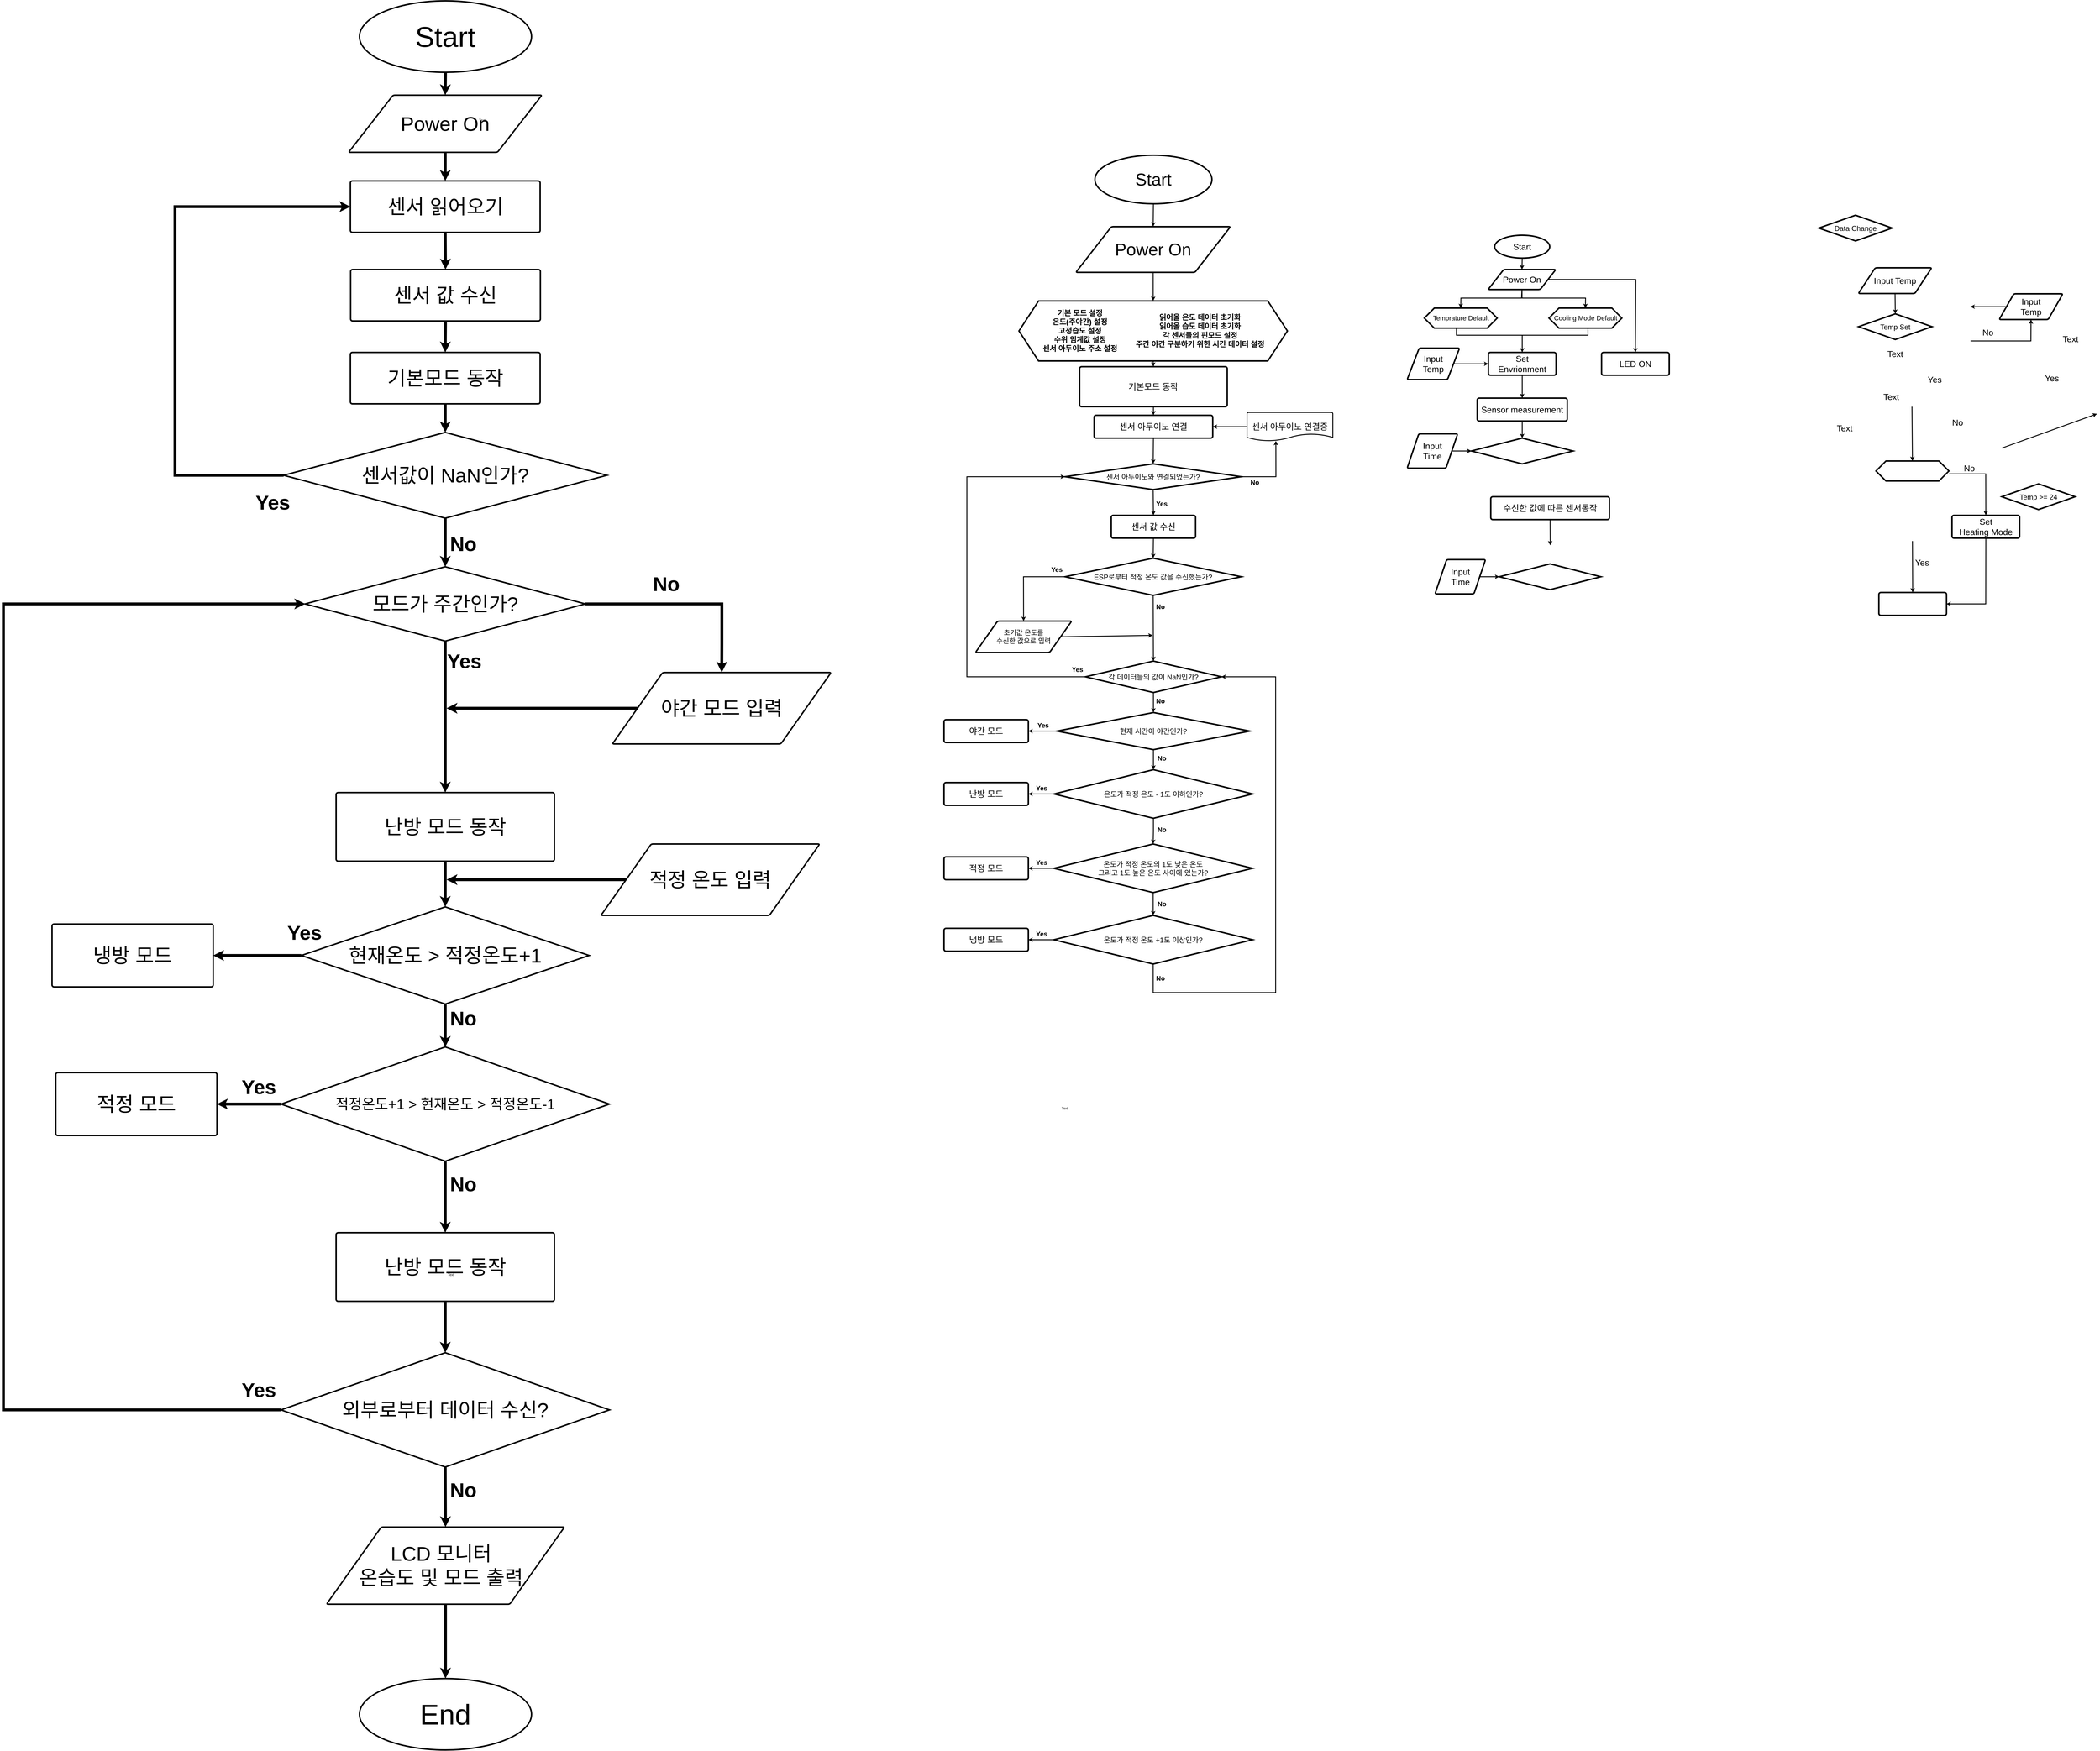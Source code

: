 <mxfile version="21.6.7" type="github">
  <diagram name="Page-1" id="edf60f1a-56cd-e834-aa8a-f176f3a09ee4">
    <mxGraphModel dx="12755" dy="5185" grid="1" gridSize="10" guides="1" tooltips="1" connect="1" arrows="1" fold="1" page="0" pageScale="1" pageWidth="1200" pageHeight="1920" background="none" math="0" shadow="0">
      <root>
        <mxCell id="0" />
        <mxCell id="1" parent="0" />
        <mxCell id="U9xf68Dv_fSdAsA3OCzk-1" value="Start" style="strokeWidth=5;html=1;shape=mxgraph.flowchart.start_1;whiteSpace=wrap;fontSize=30;" parent="1" vertex="1">
          <mxGeometry x="-1233.8" y="-1290" width="192.6" height="80" as="geometry" />
        </mxCell>
        <mxCell id="U9xf68Dv_fSdAsA3OCzk-3" value="" style="verticalLabelPosition=bottom;verticalAlign=top;html=1;shape=hexagon;perimeter=hexagonPerimeter2;arcSize=6;size=0.137;strokeColor=default;strokeWidth=5;fontFamily=Helvetica;fontSize=30;fontColor=default;fillColor=default;spacing=0;" parent="1" vertex="1">
          <mxGeometry x="-1480" y="-1035" width="255" height="70" as="geometry" />
        </mxCell>
        <mxCell id="U9xf68Dv_fSdAsA3OCzk-5" value="Temprature Default" style="text;html=1;align=center;verticalAlign=middle;resizable=0;points=[];autosize=1;strokeColor=none;fillColor=none;fontSize=23;fontFamily=Helvetica;fontColor=default;" parent="1" vertex="1">
          <mxGeometry x="-1462.5" y="-1020" width="220" height="40" as="geometry" />
        </mxCell>
        <mxCell id="U9xf68Dv_fSdAsA3OCzk-6" value="" style="endArrow=classic;html=1;rounded=0;fontFamily=Helvetica;fontSize=30;fontColor=default;exitX=0.5;exitY=1;exitDx=0;exitDy=0;exitPerimeter=0;strokeWidth=3;entryX=0.5;entryY=0;entryDx=0;entryDy=0;" parent="1" source="U9xf68Dv_fSdAsA3OCzk-1" target="U9xf68Dv_fSdAsA3OCzk-8" edge="1">
          <mxGeometry width="50" height="50" relative="1" as="geometry">
            <mxPoint x="-1010" y="-1130" as="sourcePoint" />
            <mxPoint x="-1140" y="-1180" as="targetPoint" />
          </mxGeometry>
        </mxCell>
        <mxCell id="U9xf68Dv_fSdAsA3OCzk-8" value="Power On" style="shape=parallelogram;html=1;strokeWidth=5;perimeter=parallelogramPerimeter;whiteSpace=wrap;rounded=1;arcSize=12;size=0.23;strokeColor=default;fontFamily=Helvetica;fontSize=30;fontColor=default;fillColor=default;" parent="1" vertex="1">
          <mxGeometry x="-1256.67" y="-1170" width="236.67" height="70" as="geometry" />
        </mxCell>
        <mxCell id="U9xf68Dv_fSdAsA3OCzk-9" value="" style="endArrow=classic;html=1;rounded=0;fontFamily=Helvetica;fontSize=30;fontColor=default;exitX=0.5;exitY=1;exitDx=0;exitDy=0;strokeWidth=3;entryX=0.5;entryY=0;entryDx=0;entryDy=0;" parent="1" source="U9xf68Dv_fSdAsA3OCzk-8" target="U9xf68Dv_fSdAsA3OCzk-3" edge="1">
          <mxGeometry width="50" height="50" relative="1" as="geometry">
            <mxPoint x="-1255.835" y="-1085" as="sourcePoint" />
            <mxPoint x="-1490" y="-1035" as="targetPoint" />
            <Array as="points">
              <mxPoint x="-1138" y="-1070" />
              <mxPoint x="-1352" y="-1070" />
            </Array>
          </mxGeometry>
        </mxCell>
        <mxCell id="U9xf68Dv_fSdAsA3OCzk-12" value="" style="endArrow=classic;html=1;rounded=0;fontFamily=Helvetica;fontSize=30;fontColor=default;strokeWidth=3;entryX=0.5;entryY=0;entryDx=0;entryDy=0;entryPerimeter=0;" parent="1" edge="1">
          <mxGeometry width="50" height="50" relative="1" as="geometry">
            <mxPoint x="225.83" y="-690" as="sourcePoint" />
            <mxPoint x="227.5" y="-500" as="targetPoint" />
          </mxGeometry>
        </mxCell>
        <mxCell id="U9xf68Dv_fSdAsA3OCzk-17" value="" style="endArrow=classic;html=1;rounded=0;fontFamily=Helvetica;fontSize=30;fontColor=default;exitX=0.5;exitY=1;exitDx=0;exitDy=0;strokeWidth=3;entryX=0.5;entryY=0;entryDx=0;entryDy=0;" parent="1" source="U9xf68Dv_fSdAsA3OCzk-8" target="U9xf68Dv_fSdAsA3OCzk-32" edge="1">
          <mxGeometry width="50" height="50" relative="1" as="geometry">
            <mxPoint x="-800" y="-1100" as="sourcePoint" />
            <mxPoint x="-565.5" y="-1060" as="targetPoint" />
            <Array as="points">
              <mxPoint x="-1140" y="-1070" />
              <mxPoint x="-916" y="-1070" />
            </Array>
          </mxGeometry>
        </mxCell>
        <mxCell id="U9xf68Dv_fSdAsA3OCzk-20" value="" style="rounded=1;whiteSpace=wrap;html=1;absoluteArcSize=1;arcSize=14;strokeWidth=5;strokeColor=default;fontFamily=Helvetica;fontSize=30;fontColor=default;fillColor=default;" parent="1" vertex="1">
          <mxGeometry x="109.99" y="-40" width="236.68" height="80" as="geometry" />
        </mxCell>
        <mxCell id="U9xf68Dv_fSdAsA3OCzk-23" value="" style="endArrow=classic;html=1;rounded=0;fontFamily=Helvetica;fontSize=30;fontColor=default;exitX=0;exitY=0.5;exitDx=0;exitDy=0;strokeWidth=3;exitPerimeter=0;entryX=0.5;entryY=0;entryDx=0;entryDy=0;" parent="1" source="U9xf68Dv_fSdAsA3OCzk-54" target="U9xf68Dv_fSdAsA3OCzk-31" edge="1">
          <mxGeometry width="50" height="50" relative="1" as="geometry">
            <mxPoint x="-910.0" y="-850" as="sourcePoint" />
            <mxPoint x="-978.58" y="-745" as="targetPoint" />
          </mxGeometry>
        </mxCell>
        <mxCell id="U9xf68Dv_fSdAsA3OCzk-24" value="Yes" style="text;html=1;align=center;verticalAlign=middle;resizable=0;points=[];autosize=1;strokeColor=none;fillColor=none;fontSize=30;fontFamily=Helvetica;fontColor=default;" parent="1" vertex="1">
          <mxGeometry x="270" y="-810" width="70" height="50" as="geometry" />
        </mxCell>
        <mxCell id="U9xf68Dv_fSdAsA3OCzk-25" value="" style="endArrow=classic;html=1;rounded=0;fontFamily=Helvetica;fontSize=30;fontColor=default;exitX=1;exitY=0.5;exitDx=0;exitDy=0;exitPerimeter=0;strokeWidth=3;entryX=0.5;entryY=1;entryDx=0;entryDy=0;" parent="1" target="U9xf68Dv_fSdAsA3OCzk-28" edge="1">
          <mxGeometry width="50" height="50" relative="1" as="geometry">
            <mxPoint x="430.83" y="-920" as="sourcePoint" />
            <mxPoint x="760.83" y="-935" as="targetPoint" />
            <Array as="points">
              <mxPoint x="641.83" y="-920" />
            </Array>
          </mxGeometry>
        </mxCell>
        <mxCell id="U9xf68Dv_fSdAsA3OCzk-27" value="No" style="text;html=1;align=center;verticalAlign=middle;resizable=0;points=[];autosize=1;strokeColor=none;fillColor=none;fontSize=30;fontFamily=Helvetica;fontColor=default;" parent="1" vertex="1">
          <mxGeometry x="460.83" y="-975" width="60" height="50" as="geometry" />
        </mxCell>
        <mxCell id="U9xf68Dv_fSdAsA3OCzk-28" value="Input&lt;br&gt;Temp" style="shape=parallelogram;html=1;strokeWidth=5;perimeter=parallelogramPerimeter;whiteSpace=wrap;rounded=1;arcSize=12;size=0.23;strokeColor=default;fontFamily=Helvetica;fontSize=30;fontColor=default;fillColor=default;" parent="1" vertex="1">
          <mxGeometry x="530.83" y="-1085" width="222.73" height="90" as="geometry" />
        </mxCell>
        <mxCell id="U9xf68Dv_fSdAsA3OCzk-29" value="" style="endArrow=classic;html=1;rounded=0;fontFamily=Helvetica;fontSize=30;fontColor=default;entryX=1;entryY=0.5;entryDx=0;entryDy=0;exitX=0;exitY=0.5;exitDx=0;exitDy=0;strokeWidth=3;" parent="1" source="U9xf68Dv_fSdAsA3OCzk-28" edge="1">
          <mxGeometry width="50" height="50" relative="1" as="geometry">
            <mxPoint x="570.83" y="-1025" as="sourcePoint" />
            <mxPoint x="430" y="-1040" as="targetPoint" />
          </mxGeometry>
        </mxCell>
        <mxCell id="U9xf68Dv_fSdAsA3OCzk-31" value="Set&lt;br&gt;Envrionment" style="rounded=1;whiteSpace=wrap;html=1;absoluteArcSize=1;arcSize=14;strokeWidth=5;strokeColor=default;fontFamily=Helvetica;fontSize=30;fontColor=default;fillColor=default;" parent="1" vertex="1">
          <mxGeometry x="-1255.84" y="-880" width="236.68" height="80" as="geometry" />
        </mxCell>
        <mxCell id="U9xf68Dv_fSdAsA3OCzk-32" value="" style="verticalLabelPosition=bottom;verticalAlign=top;html=1;shape=hexagon;perimeter=hexagonPerimeter2;arcSize=6;size=0.137;strokeColor=default;strokeWidth=5;fontFamily=Helvetica;fontSize=30;fontColor=default;fillColor=default;spacing=0;" parent="1" vertex="1">
          <mxGeometry x="-1043.92" y="-1035" width="255" height="70" as="geometry" />
        </mxCell>
        <mxCell id="U9xf68Dv_fSdAsA3OCzk-33" value="Cooling Mode Default" style="text;html=1;align=center;verticalAlign=middle;resizable=0;points=[];autosize=1;strokeColor=none;fillColor=none;fontSize=23;fontFamily=Helvetica;fontColor=default;" parent="1" vertex="1">
          <mxGeometry x="-1036.42" y="-1020" width="240" height="40" as="geometry" />
        </mxCell>
        <mxCell id="U9xf68Dv_fSdAsA3OCzk-36" value="Yes" style="text;html=1;align=center;verticalAlign=middle;resizable=0;points=[];autosize=1;strokeColor=none;fillColor=none;fontSize=30;fontFamily=Helvetica;fontColor=default;" parent="1" vertex="1">
          <mxGeometry x="225.83" y="-170" width="70" height="50" as="geometry" />
        </mxCell>
        <mxCell id="U9xf68Dv_fSdAsA3OCzk-37" value="" style="endArrow=classic;html=1;rounded=0;fontFamily=Helvetica;fontSize=30;fontColor=default;exitX=1;exitY=0.5;exitDx=0;exitDy=0;exitPerimeter=0;strokeWidth=3;entryX=0.5;entryY=0;entryDx=0;entryDy=0;" parent="1" target="U9xf68Dv_fSdAsA3OCzk-42" edge="1">
          <mxGeometry width="50" height="50" relative="1" as="geometry">
            <mxPoint x="355.83" y="-455" as="sourcePoint" />
            <mxPoint x="487.195" y="-390" as="targetPoint" />
            <Array as="points">
              <mxPoint x="483.83" y="-455" />
            </Array>
          </mxGeometry>
        </mxCell>
        <mxCell id="U9xf68Dv_fSdAsA3OCzk-38" value="No" style="text;html=1;align=center;verticalAlign=middle;resizable=0;points=[];autosize=1;strokeColor=none;fillColor=none;fontSize=30;fontFamily=Helvetica;fontColor=default;" parent="1" vertex="1">
          <mxGeometry x="395.83" y="-500" width="60" height="50" as="geometry" />
        </mxCell>
        <mxCell id="U9xf68Dv_fSdAsA3OCzk-40" value="" style="endArrow=classic;html=1;rounded=0;fontFamily=Helvetica;fontSize=30;fontColor=default;exitX=0.5;exitY=1;exitDx=0;exitDy=0;strokeWidth=3;entryX=0.5;entryY=0;entryDx=0;entryDy=0;exitPerimeter=0;" parent="1" target="U9xf68Dv_fSdAsA3OCzk-20" edge="1">
          <mxGeometry width="50" height="50" relative="1" as="geometry">
            <mxPoint x="227.5" y="-220" as="sourcePoint" />
            <mxPoint x="227.83" y="-180" as="targetPoint" />
          </mxGeometry>
        </mxCell>
        <mxCell id="U9xf68Dv_fSdAsA3OCzk-41" value="" style="endArrow=classic;html=1;rounded=0;fontFamily=Helvetica;fontSize=30;fontColor=default;exitX=0.5;exitY=1;exitDx=0;exitDy=0;strokeWidth=3;entryX=1;entryY=0.5;entryDx=0;entryDy=0;" parent="1" source="U9xf68Dv_fSdAsA3OCzk-42" target="U9xf68Dv_fSdAsA3OCzk-20" edge="1">
          <mxGeometry width="50" height="50" relative="1" as="geometry">
            <mxPoint x="487.195" y="-110" as="sourcePoint" />
            <mxPoint x="486.83" y="55" as="targetPoint" />
            <Array as="points">
              <mxPoint x="483.83" />
            </Array>
          </mxGeometry>
        </mxCell>
        <mxCell id="U9xf68Dv_fSdAsA3OCzk-42" value="Set&lt;br&gt;Heating Mode" style="rounded=1;whiteSpace=wrap;html=1;absoluteArcSize=1;arcSize=14;strokeWidth=5;strokeColor=default;fontFamily=Helvetica;fontSize=30;fontColor=default;fillColor=default;" parent="1" vertex="1">
          <mxGeometry x="365.83" y="-310" width="236.68" height="80" as="geometry" />
        </mxCell>
        <mxCell id="U9xf68Dv_fSdAsA3OCzk-44" value="Temp &amp;gt;= 24" style="strokeWidth=5;html=1;shape=mxgraph.flowchart.decision;whiteSpace=wrap;strokeColor=default;fontFamily=Helvetica;fontSize=25;fontColor=default;fillColor=default;" parent="1" vertex="1">
          <mxGeometry x="540.0" y="-420" width="256.66" height="90" as="geometry" />
        </mxCell>
        <mxCell id="U9xf68Dv_fSdAsA3OCzk-45" value="" style="verticalLabelPosition=bottom;verticalAlign=top;html=1;shape=hexagon;perimeter=hexagonPerimeter2;arcSize=6;size=0.137;strokeColor=default;strokeWidth=5;fontFamily=Helvetica;fontSize=30;fontColor=default;fillColor=default;spacing=0;" parent="1" vertex="1">
          <mxGeometry x="100.0" y="-500" width="255" height="70" as="geometry" />
        </mxCell>
        <mxCell id="U9xf68Dv_fSdAsA3OCzk-47" value="Temp Set" style="strokeWidth=5;html=1;shape=mxgraph.flowchart.decision;whiteSpace=wrap;strokeColor=default;fontFamily=Helvetica;fontSize=25;fontColor=default;fillColor=default;" parent="1" vertex="1">
          <mxGeometry x="39.17" y="-1015" width="256.66" height="90" as="geometry" />
        </mxCell>
        <mxCell id="U9xf68Dv_fSdAsA3OCzk-54" value="" style="strokeWidth=3;html=1;shape=mxgraph.flowchart.annotation_2;align=left;labelPosition=right;pointerEvents=1;strokeColor=default;fontFamily=Helvetica;fontSize=30;fontColor=default;fillColor=default;rotation=-90;" parent="1" vertex="1">
          <mxGeometry x="-1162.5" y="-1170" width="50" height="460" as="geometry" />
        </mxCell>
        <mxCell id="U9xf68Dv_fSdAsA3OCzk-55" value="Text" style="text;html=1;align=center;verticalAlign=middle;resizable=0;points=[];autosize=1;strokeColor=none;fillColor=none;fontSize=30;fontFamily=Helvetica;fontColor=default;" parent="1" vertex="1">
          <mxGeometry x="113.33" y="-750" width="80" height="50" as="geometry" />
        </mxCell>
        <mxCell id="U9xf68Dv_fSdAsA3OCzk-56" value="" style="endArrow=classic;html=1;rounded=0;fontFamily=Helvetica;fontSize=30;fontColor=default;strokeWidth=3;exitX=0.5;exitY=1;exitDx=0;exitDy=0;entryX=0.5;entryY=0;entryDx=0;entryDy=0;" parent="1" source="U9xf68Dv_fSdAsA3OCzk-31" target="U9xf68Dv_fSdAsA3OCzk-71" edge="1">
          <mxGeometry width="50" height="50" relative="1" as="geometry">
            <mxPoint x="-1130" y="-760" as="sourcePoint" />
            <mxPoint x="-1138" y="-720" as="targetPoint" />
          </mxGeometry>
        </mxCell>
        <mxCell id="U9xf68Dv_fSdAsA3OCzk-57" value="Input Temp" style="shape=parallelogram;html=1;strokeWidth=5;perimeter=parallelogramPerimeter;whiteSpace=wrap;rounded=1;arcSize=12;size=0.23;strokeColor=default;fontFamily=Helvetica;fontSize=30;fontColor=default;fillColor=default;" parent="1" vertex="1">
          <mxGeometry x="38.33" y="-1176" width="256.67" height="90" as="geometry" />
        </mxCell>
        <mxCell id="U9xf68Dv_fSdAsA3OCzk-58" value="" style="endArrow=classic;html=1;rounded=0;fontFamily=Helvetica;fontSize=30;fontColor=default;strokeWidth=3;exitX=0.5;exitY=1;exitDx=0;exitDy=0;entryX=0.5;entryY=0;entryDx=0;entryDy=0;entryPerimeter=0;" parent="1" source="U9xf68Dv_fSdAsA3OCzk-57" target="U9xf68Dv_fSdAsA3OCzk-47" edge="1">
          <mxGeometry width="50" height="50" relative="1" as="geometry">
            <mxPoint x="535" y="-1076" as="sourcePoint" />
            <mxPoint x="455" y="-1066" as="targetPoint" />
          </mxGeometry>
        </mxCell>
        <mxCell id="U9xf68Dv_fSdAsA3OCzk-59" value="Data Change" style="strokeWidth=5;html=1;shape=mxgraph.flowchart.decision;whiteSpace=wrap;strokeColor=default;fontFamily=Helvetica;fontSize=25;fontColor=default;fillColor=default;" parent="1" vertex="1">
          <mxGeometry x="-100.0" y="-1360" width="256.66" height="90" as="geometry" />
        </mxCell>
        <mxCell id="U9xf68Dv_fSdAsA3OCzk-60" value="" style="endArrow=classic;html=1;rounded=0;fontFamily=Helvetica;fontSize=30;fontColor=default;strokeWidth=3;" parent="1" edge="1">
          <mxGeometry width="50" height="50" relative="1" as="geometry">
            <mxPoint x="540" y="-545" as="sourcePoint" />
            <mxPoint x="873" y="-665" as="targetPoint" />
          </mxGeometry>
        </mxCell>
        <mxCell id="U9xf68Dv_fSdAsA3OCzk-61" value="Yes" style="text;html=1;align=center;verticalAlign=middle;resizable=0;points=[];autosize=1;strokeColor=none;fillColor=none;fontSize=30;fontFamily=Helvetica;fontColor=default;" parent="1" vertex="1">
          <mxGeometry x="680" y="-815" width="70" height="50" as="geometry" />
        </mxCell>
        <mxCell id="U9xf68Dv_fSdAsA3OCzk-62" value="No" style="text;html=1;align=center;verticalAlign=middle;resizable=0;points=[];autosize=1;strokeColor=none;fillColor=none;fontSize=30;fontFamily=Helvetica;fontColor=default;" parent="1" vertex="1">
          <mxGeometry x="355.0" y="-660" width="60" height="50" as="geometry" />
        </mxCell>
        <mxCell id="U9xf68Dv_fSdAsA3OCzk-65" value="Input&lt;br&gt;Temp" style="shape=parallelogram;html=1;strokeWidth=5;perimeter=parallelogramPerimeter;whiteSpace=wrap;rounded=1;arcSize=12;size=0.23;strokeColor=default;fontFamily=Helvetica;fontSize=30;fontColor=default;fillColor=default;" parent="1" vertex="1">
          <mxGeometry x="-1540" y="-895" width="183.33" height="110" as="geometry" />
        </mxCell>
        <mxCell id="U9xf68Dv_fSdAsA3OCzk-66" value="" style="endArrow=classic;html=1;rounded=0;fontFamily=Helvetica;fontSize=30;fontColor=default;exitX=1;exitY=0.5;exitDx=0;exitDy=0;entryX=0;entryY=0.5;entryDx=0;entryDy=0;strokeWidth=3;" parent="1" source="U9xf68Dv_fSdAsA3OCzk-65" target="U9xf68Dv_fSdAsA3OCzk-31" edge="1">
          <mxGeometry width="50" height="50" relative="1" as="geometry">
            <mxPoint x="-970" y="-650" as="sourcePoint" />
            <mxPoint x="-920" y="-700" as="targetPoint" />
          </mxGeometry>
        </mxCell>
        <mxCell id="U9xf68Dv_fSdAsA3OCzk-67" value="" style="endArrow=classic;html=1;rounded=0;fontFamily=Helvetica;fontSize=30;fontColor=default;strokeWidth=3;exitX=1;exitY=0.5;exitDx=0;exitDy=0;entryX=0.5;entryY=0;entryDx=0;entryDy=0;" parent="1" source="U9xf68Dv_fSdAsA3OCzk-8" target="U9xf68Dv_fSdAsA3OCzk-70" edge="1">
          <mxGeometry width="50" height="50" relative="1" as="geometry">
            <mxPoint x="-680.0" y="-1170" as="sourcePoint" />
            <mxPoint x="-682.5" y="-880.0" as="targetPoint" />
            <Array as="points">
              <mxPoint x="-740" y="-1135" />
            </Array>
          </mxGeometry>
        </mxCell>
        <mxCell id="U9xf68Dv_fSdAsA3OCzk-68" value="Text" style="text;html=1;align=center;verticalAlign=middle;resizable=0;points=[];autosize=1;strokeColor=none;fillColor=none;fontSize=30;fontFamily=Helvetica;fontColor=default;" parent="1" vertex="1">
          <mxGeometry x="126.67" y="-900" width="80" height="50" as="geometry" />
        </mxCell>
        <mxCell id="U9xf68Dv_fSdAsA3OCzk-70" value="LED ON" style="rounded=1;whiteSpace=wrap;html=1;absoluteArcSize=1;arcSize=14;strokeWidth=5;strokeColor=default;fontFamily=Helvetica;fontSize=30;fontColor=default;fillColor=default;" parent="1" vertex="1">
          <mxGeometry x="-860.0" y="-880" width="236.68" height="80" as="geometry" />
        </mxCell>
        <mxCell id="U9xf68Dv_fSdAsA3OCzk-71" value="Sensor&amp;nbsp;measurement" style="rounded=1;whiteSpace=wrap;html=1;absoluteArcSize=1;arcSize=14;strokeWidth=5;strokeColor=default;fontFamily=Helvetica;fontSize=30;fontColor=default;fillColor=default;" parent="1" vertex="1">
          <mxGeometry x="-1295" y="-720" width="315" height="80" as="geometry" />
        </mxCell>
        <mxCell id="U9xf68Dv_fSdAsA3OCzk-72" value="" style="strokeWidth=5;html=1;shape=mxgraph.flowchart.decision;whiteSpace=wrap;strokeColor=default;fontFamily=Helvetica;fontSize=25;fontColor=default;fillColor=default;" parent="1" vertex="1">
          <mxGeometry x="-1315" y="-580" width="355" height="90" as="geometry" />
        </mxCell>
        <mxCell id="U9xf68Dv_fSdAsA3OCzk-73" value="Text" style="text;html=1;align=center;verticalAlign=middle;resizable=0;points=[];autosize=1;strokeColor=none;fillColor=none;fontSize=30;fontFamily=Helvetica;fontColor=default;" parent="1" vertex="1">
          <mxGeometry x="-50" y="-640" width="80" height="50" as="geometry" />
        </mxCell>
        <mxCell id="U9xf68Dv_fSdAsA3OCzk-74" value="Input&lt;br&gt;Time" style="shape=parallelogram;html=1;strokeWidth=5;perimeter=parallelogramPerimeter;whiteSpace=wrap;rounded=1;arcSize=12;size=0.23;strokeColor=default;fontFamily=Helvetica;fontSize=30;fontColor=default;fillColor=default;" parent="1" vertex="1">
          <mxGeometry x="-1540" y="-595" width="176.67" height="120" as="geometry" />
        </mxCell>
        <mxCell id="U9xf68Dv_fSdAsA3OCzk-75" value="" style="endArrow=classic;html=1;rounded=0;fontFamily=Helvetica;fontSize=30;fontColor=default;strokeWidth=3;entryX=0.5;entryY=0;entryDx=0;entryDy=0;entryPerimeter=0;exitX=0.5;exitY=1;exitDx=0;exitDy=0;" parent="1" source="U9xf68Dv_fSdAsA3OCzk-71" target="U9xf68Dv_fSdAsA3OCzk-72" edge="1">
          <mxGeometry width="50" height="50" relative="1" as="geometry">
            <mxPoint x="-710" y="-640" as="sourcePoint" />
            <mxPoint x="-708.33" y="-450" as="targetPoint" />
          </mxGeometry>
        </mxCell>
        <mxCell id="U9xf68Dv_fSdAsA3OCzk-76" value="" style="endArrow=classic;html=1;rounded=0;fontFamily=Helvetica;fontSize=30;fontColor=default;strokeWidth=3;entryX=0;entryY=0.5;entryDx=0;entryDy=0;entryPerimeter=0;exitX=1;exitY=0.5;exitDx=0;exitDy=0;" parent="1" source="U9xf68Dv_fSdAsA3OCzk-74" target="U9xf68Dv_fSdAsA3OCzk-72" edge="1">
          <mxGeometry width="50" height="50" relative="1" as="geometry">
            <mxPoint x="-920" y="-640" as="sourcePoint" />
            <mxPoint x="-918.33" y="-450" as="targetPoint" />
          </mxGeometry>
        </mxCell>
        <mxCell id="U9xf68Dv_fSdAsA3OCzk-77" value="Text" style="text;html=1;align=center;verticalAlign=middle;resizable=0;points=[];autosize=1;strokeColor=none;fillColor=none;fontSize=30;fontFamily=Helvetica;fontColor=default;" parent="1" vertex="1">
          <mxGeometry x="740" y="-952" width="80" height="50" as="geometry" />
        </mxCell>
        <mxCell id="Pv6JQm2EQvo27AxfOFqY-1" value="Start" style="strokeWidth=5;html=1;shape=mxgraph.flowchart.start_1;whiteSpace=wrap;fontSize=60;" parent="1" vertex="1">
          <mxGeometry x="-2632.13" y="-1570" width="409.27" height="170" as="geometry" />
        </mxCell>
        <mxCell id="Pv6JQm2EQvo27AxfOFqY-4" value="" style="endArrow=classic;html=1;rounded=0;fontFamily=Helvetica;fontSize=30;fontColor=default;exitX=0.5;exitY=1;exitDx=0;exitDy=0;exitPerimeter=0;strokeWidth=3;entryX=0.5;entryY=0;entryDx=0;entryDy=0;" parent="1" source="Pv6JQm2EQvo27AxfOFqY-1" target="Pv6JQm2EQvo27AxfOFqY-5" edge="1">
          <mxGeometry width="50" height="50" relative="1" as="geometry">
            <mxPoint x="-2300" y="-1155" as="sourcePoint" />
            <mxPoint x="-2430" y="-1205" as="targetPoint" />
          </mxGeometry>
        </mxCell>
        <mxCell id="Pv6JQm2EQvo27AxfOFqY-5" value="Power On" style="shape=parallelogram;html=1;strokeWidth=5;perimeter=parallelogramPerimeter;whiteSpace=wrap;rounded=1;arcSize=12;size=0.23;strokeColor=default;fontFamily=Helvetica;fontSize=60;fontColor=default;fillColor=default;" parent="1" vertex="1">
          <mxGeometry x="-2698.81" y="-1320" width="540.96" height="160" as="geometry" />
        </mxCell>
        <mxCell id="Pv6JQm2EQvo27AxfOFqY-8" value="" style="endArrow=classic;html=1;rounded=0;fontFamily=Helvetica;fontSize=30;fontColor=default;exitX=0.5;exitY=1;exitDx=0;exitDy=0;strokeWidth=3;entryX=0.5;entryY=0;entryDx=0;entryDy=0;" parent="1" source="Pv6JQm2EQvo27AxfOFqY-10" target="Pv6JQm2EQvo27AxfOFqY-51" edge="1">
          <mxGeometry width="50" height="50" relative="1" as="geometry">
            <mxPoint x="-2427.5" y="-940" as="sourcePoint" />
            <mxPoint x="-2428" y="-690" as="targetPoint" />
          </mxGeometry>
        </mxCell>
        <mxCell id="Pv6JQm2EQvo27AxfOFqY-9" value="센서 값 수신" style="rounded=1;whiteSpace=wrap;html=1;absoluteArcSize=1;arcSize=14;strokeWidth=5;strokeColor=default;fontFamily=Helvetica;fontSize=30;fontColor=default;fillColor=default;" parent="1" vertex="1">
          <mxGeometry x="-2575" y="-310" width="295" height="80" as="geometry" />
        </mxCell>
        <mxCell id="Pv6JQm2EQvo27AxfOFqY-10" value="" style="verticalLabelPosition=bottom;verticalAlign=top;html=1;shape=hexagon;perimeter=hexagonPerimeter2;arcSize=6;size=0.073;strokeColor=default;strokeWidth=5;fontFamily=Helvetica;fontSize=30;fontColor=default;fillColor=default;spacing=0;" parent="1" vertex="1">
          <mxGeometry x="-2897.79" y="-1060" width="938.92" height="210" as="geometry" />
        </mxCell>
        <mxCell id="Pv6JQm2EQvo27AxfOFqY-11" value="&lt;font style=&quot;font-size: 26px;&quot;&gt;기본 모드 설정&lt;br style=&quot;font-size: 26px;&quot;&gt;온도(주야간) 설정&lt;br style=&quot;font-size: 26px;&quot;&gt;고정습도 설정&lt;br style=&quot;font-size: 26px;&quot;&gt;수위 임계값 설정&lt;br style=&quot;font-size: 26px;&quot;&gt;센서 아두이노 주소 설정&lt;/font&gt;" style="text;html=1;align=center;verticalAlign=middle;resizable=0;points=[];autosize=1;strokeColor=none;fillColor=none;fontSize=26;fontFamily=Helvetica;fontColor=default;fontStyle=1" parent="1" vertex="1">
          <mxGeometry x="-2840" y="-1040" width="310" height="170" as="geometry" />
        </mxCell>
        <mxCell id="Pv6JQm2EQvo27AxfOFqY-13" value="" style="endArrow=classic;html=1;rounded=0;fontFamily=Helvetica;fontSize=30;fontColor=default;strokeWidth=3;exitX=0.5;exitY=1;exitDx=0;exitDy=0;entryX=0.5;entryY=0;entryDx=0;entryDy=0;entryPerimeter=0;" parent="1" source="Pv6JQm2EQvo27AxfOFqY-9" target="Pv6JQm2EQvo27AxfOFqY-41" edge="1">
          <mxGeometry width="50" height="50" relative="1" as="geometry">
            <mxPoint x="-2420" y="135" as="sourcePoint" />
            <mxPoint x="-2210" y="-140" as="targetPoint" />
          </mxGeometry>
        </mxCell>
        <mxCell id="Pv6JQm2EQvo27AxfOFqY-14" value="초기값 온도를&lt;br&gt;수신한 값으로 입력" style="shape=parallelogram;html=1;strokeWidth=5;perimeter=parallelogramPerimeter;whiteSpace=wrap;rounded=1;arcSize=12;size=0.23;strokeColor=default;fontFamily=Helvetica;fontSize=24;fontColor=default;fillColor=default;" parent="1" vertex="1">
          <mxGeometry x="-3050" y="60" width="336.67" height="110" as="geometry" />
        </mxCell>
        <mxCell id="Pv6JQm2EQvo27AxfOFqY-15" value="" style="endArrow=classic;html=1;rounded=0;fontFamily=Helvetica;fontSize=30;fontColor=default;exitX=1;exitY=0.5;exitDx=0;exitDy=0;strokeWidth=3;" parent="1" source="Pv6JQm2EQvo27AxfOFqY-14" edge="1">
          <mxGeometry width="50" height="50" relative="1" as="geometry">
            <mxPoint x="-2260" y="305" as="sourcePoint" />
            <mxPoint x="-2430" y="110" as="targetPoint" />
          </mxGeometry>
        </mxCell>
        <mxCell id="Pv6JQm2EQvo27AxfOFqY-18" value="수신한 값에 따른 센서동작" style="rounded=1;whiteSpace=wrap;html=1;absoluteArcSize=1;arcSize=14;strokeWidth=5;strokeColor=default;fontFamily=Helvetica;fontSize=30;fontColor=default;fillColor=default;" parent="1" vertex="1">
          <mxGeometry x="-1247.5" y="-375" width="415" height="80" as="geometry" />
        </mxCell>
        <mxCell id="Pv6JQm2EQvo27AxfOFqY-19" value="" style="strokeWidth=5;html=1;shape=mxgraph.flowchart.decision;whiteSpace=wrap;strokeColor=default;fontFamily=Helvetica;fontSize=25;fontColor=default;fillColor=default;" parent="1" vertex="1">
          <mxGeometry x="-1217.5" y="-140" width="355" height="90" as="geometry" />
        </mxCell>
        <mxCell id="Pv6JQm2EQvo27AxfOFqY-20" value="Input&lt;br&gt;Time" style="shape=parallelogram;html=1;strokeWidth=5;perimeter=parallelogramPerimeter;whiteSpace=wrap;rounded=1;arcSize=12;size=0.23;strokeColor=default;fontFamily=Helvetica;fontSize=30;fontColor=default;fillColor=default;" parent="1" vertex="1">
          <mxGeometry x="-1442.5" y="-155" width="176.67" height="120" as="geometry" />
        </mxCell>
        <mxCell id="Pv6JQm2EQvo27AxfOFqY-21" value="" style="endArrow=classic;html=1;rounded=0;fontFamily=Helvetica;fontSize=30;fontColor=default;strokeWidth=3;exitX=0.5;exitY=1;exitDx=0;exitDy=0;" parent="1" source="Pv6JQm2EQvo27AxfOFqY-18" edge="1">
          <mxGeometry width="50" height="50" relative="1" as="geometry">
            <mxPoint x="-612.5" y="-250" as="sourcePoint" />
            <mxPoint x="-1039.5" y="-205" as="targetPoint" />
          </mxGeometry>
        </mxCell>
        <mxCell id="Pv6JQm2EQvo27AxfOFqY-22" value="" style="endArrow=classic;html=1;rounded=0;fontFamily=Helvetica;fontSize=30;fontColor=default;strokeWidth=3;entryX=0;entryY=0.5;entryDx=0;entryDy=0;entryPerimeter=0;exitX=1;exitY=0.5;exitDx=0;exitDy=0;" parent="1" source="Pv6JQm2EQvo27AxfOFqY-20" target="Pv6JQm2EQvo27AxfOFqY-19" edge="1">
          <mxGeometry width="50" height="50" relative="1" as="geometry">
            <mxPoint x="-822.5" y="-200" as="sourcePoint" />
            <mxPoint x="-820.83" y="-10" as="targetPoint" />
          </mxGeometry>
        </mxCell>
        <mxCell id="Pv6JQm2EQvo27AxfOFqY-25" value="" style="endArrow=classic;html=1;rounded=0;fontFamily=Helvetica;fontSize=30;fontColor=default;exitX=0.5;exitY=1;exitDx=0;exitDy=0;strokeWidth=3;entryX=0.5;entryY=0;entryDx=0;entryDy=0;" parent="1" source="Pv6JQm2EQvo27AxfOFqY-5" target="Pv6JQm2EQvo27AxfOFqY-10" edge="1">
          <mxGeometry width="50" height="50" relative="1" as="geometry">
            <mxPoint x="-2230.04" y="-990" as="sourcePoint" />
            <mxPoint x="-2229.04" y="-905" as="targetPoint" />
          </mxGeometry>
        </mxCell>
        <mxCell id="Pv6JQm2EQvo27AxfOFqY-29" value="읽어올 온도 데이터 초기화&lt;br style=&quot;font-size: 26px;&quot;&gt;읽어올 습도 데이터 초기화&lt;br style=&quot;font-size: 26px;&quot;&gt;각 센서들의 핀모드 설정&lt;br style=&quot;font-size: 26px;&quot;&gt;주간 야간 구분하기 위한 시간 데이터 설정" style="text;html=1;align=center;verticalAlign=middle;resizable=0;points=[];autosize=1;strokeColor=none;fillColor=none;fontSize=26;fontFamily=Helvetica;fontColor=default;fontStyle=1" parent="1" vertex="1">
          <mxGeometry x="-2520" y="-1025" width="510" height="140" as="geometry" />
        </mxCell>
        <mxCell id="Pv6JQm2EQvo27AxfOFqY-30" value="" style="endArrow=classic;html=1;rounded=0;fontFamily=Helvetica;fontSize=30;fontColor=default;strokeWidth=3;exitX=0.5;exitY=1;exitDx=0;exitDy=0;entryX=0.5;entryY=0;entryDx=0;entryDy=0;exitPerimeter=0;" parent="1" source="Pv6JQm2EQvo27AxfOFqY-32" target="Pv6JQm2EQvo27AxfOFqY-9" edge="1">
          <mxGeometry width="50" height="50" relative="1" as="geometry">
            <mxPoint x="-2427.5" y="-410" as="sourcePoint" />
            <mxPoint x="-2340" y="-330" as="targetPoint" />
          </mxGeometry>
        </mxCell>
        <mxCell id="Pv6JQm2EQvo27AxfOFqY-32" value="센서 아두이노와 연결되었는가?" style="strokeWidth=5;html=1;shape=mxgraph.flowchart.decision;whiteSpace=wrap;strokeColor=default;fontFamily=Helvetica;fontSize=25;fontColor=default;fillColor=default;" parent="1" vertex="1">
          <mxGeometry x="-2736.66" y="-490" width="616.66" height="90" as="geometry" />
        </mxCell>
        <mxCell id="Pv6JQm2EQvo27AxfOFqY-34" value="센서 아두이노 연결" style="rounded=1;whiteSpace=wrap;html=1;absoluteArcSize=1;arcSize=14;strokeWidth=5;strokeColor=default;fontFamily=Helvetica;fontSize=30;fontColor=default;fillColor=default;" parent="1" vertex="1">
          <mxGeometry x="-2635" y="-660" width="415" height="80" as="geometry" />
        </mxCell>
        <mxCell id="Pv6JQm2EQvo27AxfOFqY-35" value="" style="endArrow=classic;html=1;rounded=0;fontFamily=Helvetica;fontSize=30;fontColor=default;exitX=0.5;exitY=1;exitDx=0;exitDy=0;strokeWidth=3;entryX=0.5;entryY=0;entryDx=0;entryDy=0;entryPerimeter=0;" parent="1" source="Pv6JQm2EQvo27AxfOFqY-34" target="Pv6JQm2EQvo27AxfOFqY-32" edge="1">
          <mxGeometry width="50" height="50" relative="1" as="geometry">
            <mxPoint x="-2428" y="-550" as="sourcePoint" />
            <mxPoint x="-2380" y="-510" as="targetPoint" />
          </mxGeometry>
        </mxCell>
        <mxCell id="Pv6JQm2EQvo27AxfOFqY-37" value="Yes" style="text;html=1;align=left;verticalAlign=middle;resizable=0;points=[];autosize=1;strokeColor=none;fillColor=none;fontSize=23;fontFamily=Helvetica;fontColor=default;fontStyle=1" parent="1" vertex="1">
          <mxGeometry x="-2420" y="-370" width="60" height="40" as="geometry" />
        </mxCell>
        <mxCell id="Pv6JQm2EQvo27AxfOFqY-38" value="No" style="text;html=1;align=left;verticalAlign=middle;resizable=0;points=[];autosize=1;strokeColor=none;fillColor=none;fontSize=23;fontFamily=Helvetica;fontColor=default;fontStyle=1" parent="1" vertex="1">
          <mxGeometry x="-2090" y="-445" width="50" height="40" as="geometry" />
        </mxCell>
        <mxCell id="Pv6JQm2EQvo27AxfOFqY-39" value="" style="endArrow=classic;html=1;rounded=0;fontFamily=Helvetica;fontSize=30;fontColor=default;strokeWidth=3;entryX=1;entryY=0.5;entryDx=0;entryDy=0;exitX=0;exitY=0.5;exitDx=0;exitDy=0;exitPerimeter=0;" parent="1" source="Pv6JQm2EQvo27AxfOFqY-56" target="Pv6JQm2EQvo27AxfOFqY-34" edge="1">
          <mxGeometry width="50" height="50" relative="1" as="geometry">
            <mxPoint x="-1940" y="-420" as="sourcePoint" />
            <mxPoint x="-2010" y="-670" as="targetPoint" />
            <Array as="points">
              <mxPoint x="-1980" y="-620" />
              <mxPoint x="-2020" y="-620" />
            </Array>
          </mxGeometry>
        </mxCell>
        <mxCell id="Pv6JQm2EQvo27AxfOFqY-41" value="ESP로부터 적정 온도 값을 수신했는가?" style="strokeWidth=5;html=1;shape=mxgraph.flowchart.decision;whiteSpace=wrap;strokeColor=default;fontFamily=Helvetica;fontSize=25;fontColor=default;fillColor=default;" parent="1" vertex="1">
          <mxGeometry x="-2736.66" y="-160" width="616.66" height="130" as="geometry" />
        </mxCell>
        <mxCell id="Pv6JQm2EQvo27AxfOFqY-43" value="" style="endArrow=classic;html=1;rounded=0;fontFamily=Helvetica;fontSize=30;fontColor=default;strokeWidth=3;exitX=0.5;exitY=1;exitDx=0;exitDy=0;exitPerimeter=0;entryX=0.5;entryY=0;entryDx=0;entryDy=0;entryPerimeter=0;" parent="1" source="Pv6JQm2EQvo27AxfOFqY-41" target="Pv6JQm2EQvo27AxfOFqY-52" edge="1">
          <mxGeometry width="50" height="50" relative="1" as="geometry">
            <mxPoint x="-2427" y="-20" as="sourcePoint" />
            <mxPoint x="-2427.5" y="165" as="targetPoint" />
          </mxGeometry>
        </mxCell>
        <mxCell id="Pv6JQm2EQvo27AxfOFqY-44" value="" style="endArrow=classic;html=1;rounded=0;fontFamily=Helvetica;fontSize=30;fontColor=default;strokeWidth=3;entryX=0.5;entryY=0;entryDx=0;entryDy=0;exitX=0;exitY=0.5;exitDx=0;exitDy=0;exitPerimeter=0;" parent="1" source="Pv6JQm2EQvo27AxfOFqY-41" target="Pv6JQm2EQvo27AxfOFqY-14" edge="1">
          <mxGeometry width="50" height="50" relative="1" as="geometry">
            <mxPoint x="-2760" y="-90" as="sourcePoint" />
            <mxPoint x="-2768.67" y="165" as="targetPoint" />
            <Array as="points">
              <mxPoint x="-2882" y="-95" />
            </Array>
          </mxGeometry>
        </mxCell>
        <mxCell id="Pv6JQm2EQvo27AxfOFqY-45" value="No" style="text;html=1;align=left;verticalAlign=middle;resizable=0;points=[];autosize=1;strokeColor=none;fillColor=none;fontSize=23;fontFamily=Helvetica;fontColor=default;fontStyle=1" parent="1" vertex="1">
          <mxGeometry x="-2420" y="-10" width="50" height="40" as="geometry" />
        </mxCell>
        <mxCell id="Pv6JQm2EQvo27AxfOFqY-46" value="Yes" style="text;html=1;align=left;verticalAlign=middle;resizable=0;points=[];autosize=1;strokeColor=none;fillColor=none;fontSize=23;fontFamily=Helvetica;fontColor=default;fontStyle=1" parent="1" vertex="1">
          <mxGeometry x="-2786.66" y="-140" width="60" height="40" as="geometry" />
        </mxCell>
        <mxCell id="Pv6JQm2EQvo27AxfOFqY-51" value="기본모드 동작" style="rounded=1;whiteSpace=wrap;html=1;absoluteArcSize=1;arcSize=14;strokeWidth=5;strokeColor=default;fontFamily=Helvetica;fontSize=30;fontColor=default;fillColor=default;" parent="1" vertex="1">
          <mxGeometry x="-2685.62" y="-830" width="516.25" height="140" as="geometry" />
        </mxCell>
        <mxCell id="Pv6JQm2EQvo27AxfOFqY-54" style="edgeStyle=orthogonalEdgeStyle;rounded=0;orthogonalLoop=1;jettySize=auto;html=1;entryX=0;entryY=0.5;entryDx=0;entryDy=0;entryPerimeter=0;exitX=0;exitY=0.5;exitDx=0;exitDy=0;exitPerimeter=0;strokeWidth=3;" parent="1" source="Pv6JQm2EQvo27AxfOFqY-52" target="Pv6JQm2EQvo27AxfOFqY-32" edge="1">
          <mxGeometry relative="1" as="geometry">
            <mxPoint x="-2830" y="-450" as="targetPoint" />
            <mxPoint x="-2365" y="365" as="sourcePoint" />
            <Array as="points">
              <mxPoint x="-3080" y="255" />
              <mxPoint x="-3080" y="-445" />
            </Array>
          </mxGeometry>
        </mxCell>
        <mxCell id="Pv6JQm2EQvo27AxfOFqY-52" value="각 데이터들의 값이 NaN인가?" style="strokeWidth=5;html=1;shape=mxgraph.flowchart.decision;whiteSpace=wrap;strokeColor=default;fontFamily=Helvetica;fontSize=25;fontColor=default;fillColor=default;fontStyle=0" parent="1" vertex="1">
          <mxGeometry x="-2665" y="200" width="475" height="110" as="geometry" />
        </mxCell>
        <mxCell id="Pv6JQm2EQvo27AxfOFqY-55" value="Yes" style="text;html=1;align=left;verticalAlign=middle;resizable=0;points=[];autosize=1;strokeColor=none;fillColor=none;fontSize=23;fontFamily=Helvetica;fontColor=default;fontStyle=1" parent="1" vertex="1">
          <mxGeometry x="-2715" y="210" width="60" height="40" as="geometry" />
        </mxCell>
        <mxCell id="Pv6JQm2EQvo27AxfOFqY-57" value="" style="endArrow=classic;html=1;rounded=0;fontFamily=Helvetica;fontSize=30;fontColor=default;exitX=1;exitY=0.5;exitDx=0;exitDy=0;strokeWidth=3;exitPerimeter=0;entryX=0.336;entryY=0.997;entryDx=0;entryDy=0;entryPerimeter=0;" parent="1" source="Pv6JQm2EQvo27AxfOFqY-32" target="Pv6JQm2EQvo27AxfOFqY-56" edge="1">
          <mxGeometry width="50" height="50" relative="1" as="geometry">
            <mxPoint x="-2120" y="-445" as="sourcePoint" />
            <mxPoint x="-1720" y="-450" as="targetPoint" />
            <Array as="points">
              <mxPoint x="-1999" y="-445" />
            </Array>
          </mxGeometry>
        </mxCell>
        <mxCell id="Pv6JQm2EQvo27AxfOFqY-56" value="센서 아두이노 연결중" style="strokeWidth=3;html=1;shape=mxgraph.flowchart.document2;whiteSpace=wrap;size=0.25;fontSize=30;" parent="1" vertex="1">
          <mxGeometry x="-2100" y="-670" width="300" height="100" as="geometry" />
        </mxCell>
        <mxCell id="Pv6JQm2EQvo27AxfOFqY-58" value="" style="endArrow=classic;html=1;rounded=0;fontFamily=Helvetica;fontSize=30;fontColor=default;strokeWidth=3;exitX=0.5;exitY=1;exitDx=0;exitDy=0;exitPerimeter=0;entryX=0.5;entryY=0;entryDx=0;entryDy=0;entryPerimeter=0;" parent="1" source="Pv6JQm2EQvo27AxfOFqY-52" target="Pv6JQm2EQvo27AxfOFqY-62" edge="1">
          <mxGeometry width="50" height="50" relative="1" as="geometry">
            <mxPoint x="-2428.33" y="440" as="sourcePoint" />
            <mxPoint x="-2427" y="410" as="targetPoint" />
          </mxGeometry>
        </mxCell>
        <mxCell id="Pv6JQm2EQvo27AxfOFqY-59" value="No" style="text;html=1;align=left;verticalAlign=middle;resizable=0;points=[];autosize=1;strokeColor=none;fillColor=none;fontSize=23;fontFamily=Helvetica;fontColor=default;fontStyle=1" parent="1" vertex="1">
          <mxGeometry x="-2420" y="320" width="50" height="40" as="geometry" />
        </mxCell>
        <mxCell id="Pv6JQm2EQvo27AxfOFqY-96" style="edgeStyle=orthogonalEdgeStyle;rounded=0;orthogonalLoop=1;jettySize=auto;html=1;entryX=0.5;entryY=0;entryDx=0;entryDy=0;entryPerimeter=0;strokeWidth=3;" parent="1" source="Pv6JQm2EQvo27AxfOFqY-62" target="Pv6JQm2EQvo27AxfOFqY-82" edge="1">
          <mxGeometry relative="1" as="geometry" />
        </mxCell>
        <mxCell id="Pv6JQm2EQvo27AxfOFqY-97" style="edgeStyle=orthogonalEdgeStyle;rounded=0;orthogonalLoop=1;jettySize=auto;html=1;strokeWidth=3;exitX=0;exitY=0.5;exitDx=0;exitDy=0;exitPerimeter=0;entryX=1;entryY=0.5;entryDx=0;entryDy=0;" parent="1" source="Pv6JQm2EQvo27AxfOFqY-62" target="Pv6JQm2EQvo27AxfOFqY-63" edge="1">
          <mxGeometry relative="1" as="geometry">
            <mxPoint x="-2840" y="560" as="targetPoint" />
            <mxPoint x="-2890" y="445" as="sourcePoint" />
          </mxGeometry>
        </mxCell>
        <mxCell id="Pv6JQm2EQvo27AxfOFqY-62" value="현재 시간이 야간인가?" style="strokeWidth=5;html=1;shape=mxgraph.flowchart.decision;whiteSpace=wrap;strokeColor=default;fontFamily=Helvetica;fontSize=25;fontColor=default;fillColor=default;fontStyle=0" parent="1" vertex="1">
          <mxGeometry x="-2765" y="380" width="675" height="130" as="geometry" />
        </mxCell>
        <mxCell id="Pv6JQm2EQvo27AxfOFqY-63" value="야간 모드" style="rounded=1;whiteSpace=wrap;html=1;absoluteArcSize=1;arcSize=14;strokeWidth=5;strokeColor=default;fontFamily=Helvetica;fontSize=30;fontColor=default;fillColor=default;" parent="1" vertex="1">
          <mxGeometry x="-3160" y="405" width="295" height="80" as="geometry" />
        </mxCell>
        <mxCell id="Pv6JQm2EQvo27AxfOFqY-64" value="" style="endArrow=classic;html=1;rounded=0;fontFamily=Helvetica;fontSize=30;fontColor=default;exitX=0.5;exitY=1;exitDx=0;exitDy=0;strokeWidth=3;entryX=0.5;entryY=0;entryDx=0;entryDy=0;" parent="1" source="Pv6JQm2EQvo27AxfOFqY-51" target="Pv6JQm2EQvo27AxfOFqY-34" edge="1">
          <mxGeometry width="50" height="50" relative="1" as="geometry">
            <mxPoint x="-2199.5" y="-720" as="sourcePoint" />
            <mxPoint x="-2199.5" y="-660" as="targetPoint" />
          </mxGeometry>
        </mxCell>
        <mxCell id="Pv6JQm2EQvo27AxfOFqY-69" value="Yes" style="text;html=1;align=left;verticalAlign=middle;resizable=0;points=[];autosize=1;strokeColor=none;fillColor=none;fontSize=23;fontFamily=Helvetica;fontColor=default;fontStyle=1" parent="1" vertex="1">
          <mxGeometry x="-2835" y="405" width="60" height="40" as="geometry" />
        </mxCell>
        <mxCell id="Pv6JQm2EQvo27AxfOFqY-82" value="온도가 적정 온도 - 1도 이하인가?" style="strokeWidth=5;html=1;shape=mxgraph.flowchart.decision;whiteSpace=wrap;strokeColor=default;fontFamily=Helvetica;fontSize=25;fontColor=default;fillColor=default;fontStyle=0" parent="1" vertex="1">
          <mxGeometry x="-2775" y="580" width="695" height="170" as="geometry" />
        </mxCell>
        <mxCell id="Pv6JQm2EQvo27AxfOFqY-99" value="No" style="text;html=1;align=left;verticalAlign=middle;resizable=0;points=[];autosize=1;strokeColor=none;fillColor=none;fontSize=23;fontFamily=Helvetica;fontColor=default;fontStyle=1" parent="1" vertex="1">
          <mxGeometry x="-2415" y="520" width="50" height="40" as="geometry" />
        </mxCell>
        <mxCell id="Pv6JQm2EQvo27AxfOFqY-102" value="온도가 적정 온도의 1도 낮은 온도&lt;br&gt;그리고 1도 높은 온도 사이에 있는가?" style="strokeWidth=5;html=1;shape=mxgraph.flowchart.decision;whiteSpace=wrap;strokeColor=default;fontFamily=Helvetica;fontSize=25;fontColor=default;fillColor=default;fontStyle=0" parent="1" vertex="1">
          <mxGeometry x="-2775.84" y="840" width="695" height="170" as="geometry" />
        </mxCell>
        <mxCell id="Pv6JQm2EQvo27AxfOFqY-103" value="난방 모드" style="rounded=1;whiteSpace=wrap;html=1;absoluteArcSize=1;arcSize=14;strokeWidth=5;strokeColor=default;fontFamily=Helvetica;fontSize=30;fontColor=default;fillColor=default;" parent="1" vertex="1">
          <mxGeometry x="-3160" y="625" width="295" height="80" as="geometry" />
        </mxCell>
        <mxCell id="Pv6JQm2EQvo27AxfOFqY-104" value="Yes" style="text;html=1;align=left;verticalAlign=middle;resizable=0;points=[];autosize=1;strokeColor=none;fillColor=none;fontSize=23;fontFamily=Helvetica;fontColor=default;fontStyle=1" parent="1" vertex="1">
          <mxGeometry x="-2840" y="625" width="60" height="40" as="geometry" />
        </mxCell>
        <mxCell id="Pv6JQm2EQvo27AxfOFqY-105" style="edgeStyle=orthogonalEdgeStyle;rounded=0;orthogonalLoop=1;jettySize=auto;html=1;strokeWidth=3;exitX=0.5;exitY=1;exitDx=0;exitDy=0;exitPerimeter=0;entryX=0.5;entryY=0;entryDx=0;entryDy=0;entryPerimeter=0;" parent="1" source="Pv6JQm2EQvo27AxfOFqY-82" target="Pv6JQm2EQvo27AxfOFqY-102" edge="1">
          <mxGeometry relative="1" as="geometry">
            <mxPoint x="-2427" y="780" as="sourcePoint" />
            <mxPoint x="-2490" y="850" as="targetPoint" />
          </mxGeometry>
        </mxCell>
        <mxCell id="Pv6JQm2EQvo27AxfOFqY-106" style="edgeStyle=orthogonalEdgeStyle;rounded=0;orthogonalLoop=1;jettySize=auto;html=1;strokeWidth=3;exitX=0;exitY=0.5;exitDx=0;exitDy=0;exitPerimeter=0;entryX=1;entryY=0.5;entryDx=0;entryDy=0;" parent="1" source="Pv6JQm2EQvo27AxfOFqY-82" target="Pv6JQm2EQvo27AxfOFqY-103" edge="1">
          <mxGeometry relative="1" as="geometry">
            <mxPoint x="-2880" y="665.0" as="sourcePoint" />
            <mxPoint x="-2810" y="760" as="targetPoint" />
          </mxGeometry>
        </mxCell>
        <mxCell id="Pv6JQm2EQvo27AxfOFqY-107" value="No" style="text;html=1;align=left;verticalAlign=middle;resizable=0;points=[];autosize=1;strokeColor=none;fillColor=none;fontSize=23;fontFamily=Helvetica;fontColor=default;fontStyle=1" parent="1" vertex="1">
          <mxGeometry x="-2415" y="770" width="50" height="40" as="geometry" />
        </mxCell>
        <mxCell id="Pv6JQm2EQvo27AxfOFqY-109" style="edgeStyle=orthogonalEdgeStyle;rounded=0;orthogonalLoop=1;jettySize=auto;html=1;strokeWidth=3;exitX=0.5;exitY=1;exitDx=0;exitDy=0;exitPerimeter=0;entryX=0.5;entryY=0;entryDx=0;entryDy=0;entryPerimeter=0;" parent="1" source="Pv6JQm2EQvo27AxfOFqY-102" target="Pv6JQm2EQvo27AxfOFqY-111" edge="1">
          <mxGeometry relative="1" as="geometry">
            <mxPoint x="-2427" y="1030" as="sourcePoint" />
            <mxPoint x="-2428" y="1120" as="targetPoint" />
          </mxGeometry>
        </mxCell>
        <mxCell id="Pv6JQm2EQvo27AxfOFqY-110" value="No" style="text;html=1;align=left;verticalAlign=middle;resizable=0;points=[];autosize=1;strokeColor=none;fillColor=none;fontSize=23;fontFamily=Helvetica;fontColor=default;fontStyle=1" parent="1" vertex="1">
          <mxGeometry x="-2415" y="1030" width="50" height="40" as="geometry" />
        </mxCell>
        <mxCell id="Pv6JQm2EQvo27AxfOFqY-125" style="edgeStyle=orthogonalEdgeStyle;rounded=0;orthogonalLoop=1;jettySize=auto;html=1;entryX=1;entryY=0.5;entryDx=0;entryDy=0;entryPerimeter=0;strokeWidth=3;" parent="1" source="Pv6JQm2EQvo27AxfOFqY-111" target="Pv6JQm2EQvo27AxfOFqY-52" edge="1">
          <mxGeometry relative="1" as="geometry">
            <mxPoint x="-3230" y="390" as="targetPoint" />
            <Array as="points">
              <mxPoint x="-2429" y="1360" />
              <mxPoint x="-2000" y="1360" />
              <mxPoint x="-2000" y="255" />
            </Array>
          </mxGeometry>
        </mxCell>
        <mxCell id="Pv6JQm2EQvo27AxfOFqY-111" value="온도가 적정 온도 +1도 이상인가?" style="strokeWidth=5;html=1;shape=mxgraph.flowchart.decision;whiteSpace=wrap;strokeColor=default;fontFamily=Helvetica;fontSize=25;fontColor=default;fillColor=default;fontStyle=0" parent="1" vertex="1">
          <mxGeometry x="-2775.84" y="1090" width="695" height="170" as="geometry" />
        </mxCell>
        <mxCell id="Pv6JQm2EQvo27AxfOFqY-115" value="적정 모드" style="rounded=1;whiteSpace=wrap;html=1;absoluteArcSize=1;arcSize=14;strokeWidth=5;strokeColor=default;fontFamily=Helvetica;fontSize=30;fontColor=default;fillColor=default;" parent="1" vertex="1">
          <mxGeometry x="-3160" y="885" width="295" height="80" as="geometry" />
        </mxCell>
        <mxCell id="Pv6JQm2EQvo27AxfOFqY-116" value="Yes" style="text;html=1;align=left;verticalAlign=middle;resizable=0;points=[];autosize=1;strokeColor=none;fillColor=none;fontSize=23;fontFamily=Helvetica;fontColor=default;fontStyle=1" parent="1" vertex="1">
          <mxGeometry x="-2840" y="885" width="60" height="40" as="geometry" />
        </mxCell>
        <mxCell id="Pv6JQm2EQvo27AxfOFqY-117" style="edgeStyle=orthogonalEdgeStyle;rounded=0;orthogonalLoop=1;jettySize=auto;html=1;strokeWidth=3;exitX=0;exitY=0.5;exitDx=0;exitDy=0;exitPerimeter=0;entryX=1;entryY=0.5;entryDx=0;entryDy=0;" parent="1" source="Pv6JQm2EQvo27AxfOFqY-102" target="Pv6JQm2EQvo27AxfOFqY-115" edge="1">
          <mxGeometry relative="1" as="geometry">
            <mxPoint x="-2887.5" y="1010.0" as="sourcePoint" />
            <mxPoint x="-2786.66" y="1010.0" as="targetPoint" />
          </mxGeometry>
        </mxCell>
        <mxCell id="Pv6JQm2EQvo27AxfOFqY-119" value="냉방 모드" style="rounded=1;whiteSpace=wrap;html=1;absoluteArcSize=1;arcSize=14;strokeWidth=5;strokeColor=default;fontFamily=Helvetica;fontSize=30;fontColor=default;fillColor=default;" parent="1" vertex="1">
          <mxGeometry x="-3160" y="1135" width="295" height="80" as="geometry" />
        </mxCell>
        <mxCell id="Pv6JQm2EQvo27AxfOFqY-120" value="Yes" style="text;html=1;align=left;verticalAlign=middle;resizable=0;points=[];autosize=1;strokeColor=none;fillColor=none;fontSize=23;fontFamily=Helvetica;fontColor=default;fontStyle=1" parent="1" vertex="1">
          <mxGeometry x="-2840" y="1135" width="60" height="40" as="geometry" />
        </mxCell>
        <mxCell id="Pv6JQm2EQvo27AxfOFqY-121" style="edgeStyle=orthogonalEdgeStyle;rounded=0;orthogonalLoop=1;jettySize=auto;html=1;strokeWidth=3;exitX=0;exitY=0.5;exitDx=0;exitDy=0;exitPerimeter=0;entryX=1;entryY=0.5;entryDx=0;entryDy=0;" parent="1" source="Pv6JQm2EQvo27AxfOFqY-111" target="Pv6JQm2EQvo27AxfOFqY-119" edge="1">
          <mxGeometry relative="1" as="geometry">
            <mxPoint x="-2876.68" y="1290" as="sourcePoint" />
            <mxPoint x="-2710" y="1310" as="targetPoint" />
          </mxGeometry>
        </mxCell>
        <mxCell id="Pv6JQm2EQvo27AxfOFqY-123" value="No" style="text;html=1;align=left;verticalAlign=middle;resizable=0;points=[];autosize=1;strokeColor=none;fillColor=none;fontSize=23;fontFamily=Helvetica;fontColor=default;fontStyle=1" parent="1" vertex="1">
          <mxGeometry x="-2420" y="1290" width="50" height="40" as="geometry" />
        </mxCell>
        <mxCell id="xjcOD6Azd-PvymipBn3g-3" value="&lt;font style=&quot;font-size: 100px;&quot;&gt;Start&lt;/font&gt;" style="strokeWidth=5;html=1;shape=mxgraph.flowchart.start_1;whiteSpace=wrap;fontSize=100;" vertex="1" parent="1">
          <mxGeometry x="-5204.61" y="-2110" width="601.87" height="250" as="geometry" />
        </mxCell>
        <mxCell id="xjcOD6Azd-PvymipBn3g-4" value="" style="endArrow=classic;html=1;rounded=0;fontFamily=Helvetica;fontSize=30;fontColor=default;exitX=0.5;exitY=1;exitDx=0;exitDy=0;exitPerimeter=0;strokeWidth=10;entryX=0.5;entryY=0;entryDx=0;entryDy=0;" edge="1" source="xjcOD6Azd-PvymipBn3g-3" target="xjcOD6Azd-PvymipBn3g-5" parent="1">
          <mxGeometry width="50" height="50" relative="1" as="geometry">
            <mxPoint x="-4776.19" y="-1685" as="sourcePoint" />
            <mxPoint x="-4906.19" y="-1735" as="targetPoint" />
          </mxGeometry>
        </mxCell>
        <mxCell id="xjcOD6Azd-PvymipBn3g-5" value="&lt;font style=&quot;font-size: 70px;&quot;&gt;Power On&lt;/font&gt;" style="shape=parallelogram;html=1;strokeWidth=5;perimeter=parallelogramPerimeter;whiteSpace=wrap;rounded=1;arcSize=12;size=0.23;strokeColor=default;fontFamily=Helvetica;fontSize=60;fontColor=default;fillColor=default;" vertex="1" parent="1">
          <mxGeometry x="-5242.62" y="-1780" width="676.2" height="200" as="geometry" />
        </mxCell>
        <mxCell id="xjcOD6Azd-PvymipBn3g-67" value="Text" style="text;html=1;align=center;verticalAlign=middle;resizable=0;points=[];autosize=1;" vertex="1" parent="xjcOD6Azd-PvymipBn3g-5">
          <mxGeometry x="441.62" y="73" width="50" height="30" as="geometry" />
        </mxCell>
        <mxCell id="xjcOD6Azd-PvymipBn3g-10" value="센서 읽어오기" style="rounded=1;whiteSpace=wrap;html=1;absoluteArcSize=1;arcSize=14;strokeWidth=5;strokeColor=default;fontFamily=Helvetica;fontSize=70;fontColor=default;fillColor=default;" vertex="1" parent="1">
          <mxGeometry x="-5236.39" y="-1480" width="663.75" height="180" as="geometry" />
        </mxCell>
        <mxCell id="xjcOD6Azd-PvymipBn3g-12" value="" style="endArrow=classic;html=1;rounded=0;fontFamily=Helvetica;fontSize=30;fontColor=default;exitX=0.5;exitY=1;exitDx=0;exitDy=0;strokeWidth=10;entryX=0.5;entryY=0;entryDx=0;entryDy=0;" edge="1" parent="1" source="xjcOD6Azd-PvymipBn3g-5" target="xjcOD6Azd-PvymipBn3g-10">
          <mxGeometry width="50" height="50" relative="1" as="geometry">
            <mxPoint x="-4904" y="-1660" as="sourcePoint" />
            <mxPoint x="-4905" y="-1580" as="targetPoint" />
          </mxGeometry>
        </mxCell>
        <mxCell id="xjcOD6Azd-PvymipBn3g-13" value="&lt;font style=&quot;font-size: 70px;&quot;&gt;센서값이 NaN인가?&lt;/font&gt;" style="strokeWidth=5;html=1;shape=mxgraph.flowchart.decision;whiteSpace=wrap;strokeColor=default;fontFamily=Helvetica;fontSize=50;fontColor=default;fillColor=default;" vertex="1" parent="1">
          <mxGeometry x="-5469.79" y="-600" width="1130.55" height="300" as="geometry" />
        </mxCell>
        <mxCell id="xjcOD6Azd-PvymipBn3g-14" value="&lt;font style=&quot;font-size: 70px;&quot;&gt;센서 값 수신&lt;/font&gt;" style="rounded=1;whiteSpace=wrap;html=1;absoluteArcSize=1;arcSize=14;strokeWidth=5;strokeColor=default;fontFamily=Helvetica;fontSize=50;fontColor=default;fillColor=default;" vertex="1" parent="1">
          <mxGeometry x="-5235.56" y="-1170" width="663.75" height="180" as="geometry" />
        </mxCell>
        <mxCell id="xjcOD6Azd-PvymipBn3g-15" value="" style="endArrow=classic;html=1;rounded=0;fontFamily=Helvetica;fontSize=30;fontColor=default;exitX=0.5;exitY=1;exitDx=0;exitDy=0;strokeWidth=10;entryX=0.5;entryY=0;entryDx=0;entryDy=0;" edge="1" parent="1" source="xjcOD6Azd-PvymipBn3g-10" target="xjcOD6Azd-PvymipBn3g-14">
          <mxGeometry width="50" height="50" relative="1" as="geometry">
            <mxPoint x="-4905" y="-1430" as="sourcePoint" />
            <mxPoint x="-4905" y="-1340" as="targetPoint" />
          </mxGeometry>
        </mxCell>
        <mxCell id="xjcOD6Azd-PvymipBn3g-16" value="&lt;font style=&quot;font-size: 70px;&quot;&gt;기본모드 동작&lt;/font&gt;" style="rounded=1;whiteSpace=wrap;html=1;absoluteArcSize=1;arcSize=14;strokeWidth=5;strokeColor=default;fontFamily=Helvetica;fontSize=50;fontColor=default;fillColor=default;" vertex="1" parent="1">
          <mxGeometry x="-5236.39" y="-880" width="663.75" height="180" as="geometry" />
        </mxCell>
        <mxCell id="xjcOD6Azd-PvymipBn3g-17" value="" style="endArrow=classic;html=1;rounded=0;fontFamily=Helvetica;fontSize=30;fontColor=default;strokeWidth=10;exitX=0.5;exitY=1;exitDx=0;exitDy=0;entryX=0.5;entryY=0;entryDx=0;entryDy=0;" edge="1" parent="1" source="xjcOD6Azd-PvymipBn3g-14" target="xjcOD6Azd-PvymipBn3g-16">
          <mxGeometry width="50" height="50" relative="1" as="geometry">
            <mxPoint x="-4780" y="-1150" as="sourcePoint" />
            <mxPoint x="-4760" y="-1140" as="targetPoint" />
          </mxGeometry>
        </mxCell>
        <mxCell id="xjcOD6Azd-PvymipBn3g-19" style="edgeStyle=orthogonalEdgeStyle;rounded=0;orthogonalLoop=1;jettySize=auto;html=1;exitX=0;exitY=0.5;exitDx=0;exitDy=0;exitPerimeter=0;strokeWidth=10;entryX=0;entryY=0.5;entryDx=0;entryDy=0;" edge="1" parent="1" source="xjcOD6Azd-PvymipBn3g-13" target="xjcOD6Azd-PvymipBn3g-10">
          <mxGeometry relative="1" as="geometry">
            <mxPoint x="-5497" y="-635" as="targetPoint" />
            <mxPoint x="-5425" y="65" as="sourcePoint" />
            <Array as="points">
              <mxPoint x="-5850" y="-450" />
              <mxPoint x="-5850" y="-1390" />
            </Array>
          </mxGeometry>
        </mxCell>
        <mxCell id="xjcOD6Azd-PvymipBn3g-20" value="&lt;font style=&quot;font-size: 70px;&quot;&gt;No&lt;/font&gt;" style="text;html=1;align=left;verticalAlign=middle;resizable=0;points=[];autosize=1;strokeColor=none;fillColor=none;fontSize=50;fontFamily=Helvetica;fontColor=default;fontStyle=1" vertex="1" parent="1">
          <mxGeometry x="-4890" y="-260" width="120" height="100" as="geometry" />
        </mxCell>
        <mxCell id="xjcOD6Azd-PvymipBn3g-21" value="&lt;font style=&quot;font-size: 70px;&quot;&gt;Yes&lt;/font&gt;" style="text;html=1;align=left;verticalAlign=middle;resizable=0;points=[];autosize=1;strokeColor=none;fillColor=none;fontSize=50;fontFamily=Helvetica;fontColor=default;fontStyle=1" vertex="1" parent="1">
          <mxGeometry x="-5570" y="-405" width="140" height="100" as="geometry" />
        </mxCell>
        <mxCell id="xjcOD6Azd-PvymipBn3g-23" value="" style="endArrow=classic;html=1;rounded=0;fontFamily=Helvetica;fontSize=30;fontColor=default;strokeWidth=10;exitX=0.5;exitY=1;exitDx=0;exitDy=0;entryX=0.5;entryY=0;entryDx=0;entryDy=0;entryPerimeter=0;" edge="1" parent="1" source="xjcOD6Azd-PvymipBn3g-16" target="xjcOD6Azd-PvymipBn3g-13">
          <mxGeometry width="50" height="50" relative="1" as="geometry">
            <mxPoint x="-4299.48" y="-910" as="sourcePoint" />
            <mxPoint x="-4300.48" y="-790" as="targetPoint" />
          </mxGeometry>
        </mxCell>
        <mxCell id="xjcOD6Azd-PvymipBn3g-24" value="" style="endArrow=classic;html=1;rounded=0;fontFamily=Helvetica;fontSize=30;fontColor=default;strokeWidth=10;exitX=0.5;exitY=1;exitDx=0;exitDy=0;exitPerimeter=0;entryX=0.5;entryY=0;entryDx=0;entryDy=0;entryPerimeter=0;" edge="1" parent="1" source="xjcOD6Azd-PvymipBn3g-13" target="xjcOD6Azd-PvymipBn3g-29">
          <mxGeometry width="50" height="50" relative="1" as="geometry">
            <mxPoint x="-4905" y="-210" as="sourcePoint" />
            <mxPoint x="-4790" y="-170" as="targetPoint" />
          </mxGeometry>
        </mxCell>
        <mxCell id="xjcOD6Azd-PvymipBn3g-29" value="&lt;font style=&quot;font-size: 70px;&quot;&gt;모드가 주간인가?&lt;/font&gt;" style="strokeWidth=5;html=1;shape=mxgraph.flowchart.decision;whiteSpace=wrap;strokeColor=default;fontFamily=Helvetica;fontSize=50;fontColor=default;fillColor=default;" vertex="1" parent="1">
          <mxGeometry x="-5394.42" y="-130" width="979.81" height="260" as="geometry" />
        </mxCell>
        <mxCell id="xjcOD6Azd-PvymipBn3g-30" value="&lt;font style=&quot;font-size: 70px;&quot;&gt;Yes&lt;/font&gt;" style="text;html=1;align=left;verticalAlign=middle;resizable=0;points=[];autosize=1;strokeColor=none;fillColor=none;fontSize=50;fontFamily=Helvetica;fontColor=default;fontStyle=1" vertex="1" parent="1">
          <mxGeometry x="-4900" y="150" width="140" height="100" as="geometry" />
        </mxCell>
        <mxCell id="xjcOD6Azd-PvymipBn3g-31" value="&lt;font style=&quot;font-size: 70px;&quot;&gt;No&lt;/font&gt;" style="text;html=1;align=left;verticalAlign=middle;resizable=0;points=[];autosize=1;strokeColor=none;fillColor=none;fontSize=50;fontFamily=Helvetica;fontColor=default;fontStyle=1" vertex="1" parent="1">
          <mxGeometry x="-4180" y="-120" width="120" height="100" as="geometry" />
        </mxCell>
        <mxCell id="xjcOD6Azd-PvymipBn3g-33" style="edgeStyle=orthogonalEdgeStyle;rounded=0;orthogonalLoop=1;jettySize=auto;html=1;exitX=1;exitY=0.5;exitDx=0;exitDy=0;exitPerimeter=0;strokeWidth=10;entryX=0.5;entryY=0;entryDx=0;entryDy=0;" edge="1" parent="1" source="xjcOD6Azd-PvymipBn3g-29" target="xjcOD6Azd-PvymipBn3g-39">
          <mxGeometry relative="1" as="geometry">
            <mxPoint x="-4260" y="-30" as="targetPoint" />
            <mxPoint x="-4301.14" y="-420" as="sourcePoint" />
            <Array as="points">
              <mxPoint x="-3937" />
              <mxPoint x="-3937" y="140" />
            </Array>
          </mxGeometry>
        </mxCell>
        <mxCell id="xjcOD6Azd-PvymipBn3g-36" style="edgeStyle=orthogonalEdgeStyle;rounded=0;orthogonalLoop=1;jettySize=auto;html=1;exitX=0;exitY=0.5;exitDx=0;exitDy=0;strokeWidth=10;" edge="1" parent="1" source="xjcOD6Azd-PvymipBn3g-39">
          <mxGeometry relative="1" as="geometry">
            <mxPoint x="-4900" y="365" as="targetPoint" />
            <mxPoint x="-4307.345" y="355" as="sourcePoint" />
            <Array as="points">
              <mxPoint x="-4800" y="365" />
              <mxPoint x="-4800" y="365" />
            </Array>
          </mxGeometry>
        </mxCell>
        <mxCell id="xjcOD6Azd-PvymipBn3g-37" value="" style="endArrow=classic;html=1;rounded=0;fontFamily=Helvetica;fontSize=30;fontColor=default;strokeWidth=10;exitX=0.5;exitY=1;exitDx=0;exitDy=0;entryX=0.5;entryY=0;entryDx=0;entryDy=0;exitPerimeter=0;" edge="1" parent="1" source="xjcOD6Azd-PvymipBn3g-29" target="xjcOD6Azd-PvymipBn3g-38">
          <mxGeometry width="50" height="50" relative="1" as="geometry">
            <mxPoint x="-4904.53" y="850" as="sourcePoint" />
            <mxPoint x="-4670" y="940" as="targetPoint" />
          </mxGeometry>
        </mxCell>
        <mxCell id="xjcOD6Azd-PvymipBn3g-38" value="&lt;font style=&quot;font-size: 70px;&quot;&gt;난방 모드 동작&lt;/font&gt;" style="rounded=1;whiteSpace=wrap;html=1;absoluteArcSize=1;arcSize=14;strokeWidth=5;strokeColor=default;fontFamily=Helvetica;fontSize=50;fontColor=default;fillColor=default;" vertex="1" parent="1">
          <mxGeometry x="-5286.3" y="660" width="763.56" height="240" as="geometry" />
        </mxCell>
        <mxCell id="xjcOD6Azd-PvymipBn3g-39" value="&lt;font style=&quot;font-size: 70px;&quot;&gt;야간 모드 입력&lt;/font&gt;" style="shape=parallelogram;html=1;strokeWidth=5;perimeter=parallelogramPerimeter;whiteSpace=wrap;rounded=1;arcSize=12;size=0.23;strokeColor=default;fontFamily=Helvetica;fontSize=50;fontColor=default;fillColor=default;spacingLeft=0;spacingRight=0;" vertex="1" parent="1">
          <mxGeometry x="-4320" y="240" width="765.15" height="250" as="geometry" />
        </mxCell>
        <mxCell id="xjcOD6Azd-PvymipBn3g-41" value="&lt;font style=&quot;font-size: 70px;&quot;&gt;적정 온도 입력&lt;/font&gt;" style="shape=parallelogram;html=1;strokeWidth=5;perimeter=parallelogramPerimeter;whiteSpace=wrap;rounded=1;arcSize=12;size=0.23;strokeColor=default;fontFamily=Helvetica;fontSize=50;fontColor=default;fillColor=default;spacingLeft=0;spacingRight=0;" vertex="1" parent="1">
          <mxGeometry x="-4360" y="840" width="765.15" height="250" as="geometry" />
        </mxCell>
        <mxCell id="xjcOD6Azd-PvymipBn3g-43" value="" style="endArrow=classic;html=1;rounded=0;fontFamily=Helvetica;fontSize=30;fontColor=default;strokeWidth=10;exitX=0;exitY=0.5;exitDx=0;exitDy=0;" edge="1" parent="1" source="xjcOD6Azd-PvymipBn3g-41">
          <mxGeometry width="50" height="50" relative="1" as="geometry">
            <mxPoint x="-4290.48" y="-460" as="sourcePoint" />
            <mxPoint x="-4900" y="965" as="targetPoint" />
          </mxGeometry>
        </mxCell>
        <mxCell id="xjcOD6Azd-PvymipBn3g-44" value="" style="endArrow=classic;html=1;rounded=0;fontFamily=Helvetica;fontSize=30;fontColor=default;strokeWidth=10;exitX=0.5;exitY=1;exitDx=0;exitDy=0;entryX=0.5;entryY=0;entryDx=0;entryDy=0;entryPerimeter=0;" edge="1" parent="1" source="xjcOD6Azd-PvymipBn3g-38" target="xjcOD6Azd-PvymipBn3g-45">
          <mxGeometry width="50" height="50" relative="1" as="geometry">
            <mxPoint x="-4905" y="1120" as="sourcePoint" />
            <mxPoint x="-5250" y="1110" as="targetPoint" />
          </mxGeometry>
        </mxCell>
        <mxCell id="xjcOD6Azd-PvymipBn3g-45" value="&lt;font style=&quot;font-size: 70px;&quot;&gt;현재온도 &amp;gt; 적정온도+1&lt;/font&gt;" style="strokeWidth=5;html=1;shape=mxgraph.flowchart.decision;whiteSpace=wrap;strokeColor=default;fontFamily=Helvetica;fontSize=50;fontColor=default;fillColor=default;" vertex="1" parent="1">
          <mxGeometry x="-5407.87" y="1060" width="1006.69" height="340" as="geometry" />
        </mxCell>
        <mxCell id="xjcOD6Azd-PvymipBn3g-47" value="" style="endArrow=classic;html=1;rounded=0;fontFamily=Helvetica;fontSize=30;fontColor=default;strokeWidth=10;exitX=0.5;exitY=1;exitDx=0;exitDy=0;exitPerimeter=0;entryX=0.5;entryY=0;entryDx=0;entryDy=0;entryPerimeter=0;" edge="1" parent="1" source="xjcOD6Azd-PvymipBn3g-45" target="xjcOD6Azd-PvymipBn3g-48">
          <mxGeometry width="50" height="50" relative="1" as="geometry">
            <mxPoint x="-4440" y="1480" as="sourcePoint" />
            <mxPoint x="-4440" y="1600" as="targetPoint" />
          </mxGeometry>
        </mxCell>
        <mxCell id="xjcOD6Azd-PvymipBn3g-48" value="적정온도+1 &amp;gt; 현재온도 &amp;gt; 적정온도-1" style="strokeWidth=5;html=1;shape=mxgraph.flowchart.decision;whiteSpace=wrap;strokeColor=default;fontFamily=Helvetica;fontSize=50;fontColor=default;fillColor=default;" vertex="1" parent="1">
          <mxGeometry x="-5479.04" y="1550" width="1149.04" height="400" as="geometry" />
        </mxCell>
        <mxCell id="xjcOD6Azd-PvymipBn3g-49" value="&lt;font style=&quot;font-size: 70px;&quot;&gt;No&lt;/font&gt;" style="text;html=1;align=left;verticalAlign=middle;resizable=0;points=[];autosize=1;strokeColor=none;fillColor=none;fontSize=50;fontFamily=Helvetica;fontColor=default;fontStyle=1" vertex="1" parent="1">
          <mxGeometry x="-4890" y="1400" width="120" height="100" as="geometry" />
        </mxCell>
        <mxCell id="xjcOD6Azd-PvymipBn3g-50" value="Text" style="text;html=1;align=center;verticalAlign=middle;resizable=0;points=[];autosize=1;" vertex="1" parent="1">
          <mxGeometry x="-2763.33" y="1750" width="50" height="30" as="geometry" />
        </mxCell>
        <mxCell id="xjcOD6Azd-PvymipBn3g-51" value="&lt;font style=&quot;font-size: 70px;&quot;&gt;Yes&lt;/font&gt;" style="text;html=1;align=left;verticalAlign=middle;resizable=0;points=[];autosize=1;strokeColor=none;fillColor=none;fontSize=50;fontFamily=Helvetica;fontColor=default;fontStyle=1" vertex="1" parent="1">
          <mxGeometry x="-5459.04" y="1100" width="140" height="100" as="geometry" />
        </mxCell>
        <mxCell id="xjcOD6Azd-PvymipBn3g-52" value="" style="endArrow=classic;html=1;rounded=0;fontFamily=Helvetica;fontSize=30;fontColor=default;strokeWidth=10;exitX=0;exitY=0.5;exitDx=0;exitDy=0;exitPerimeter=0;entryX=1;entryY=0.5;entryDx=0;entryDy=0;" edge="1" parent="1" source="xjcOD6Azd-PvymipBn3g-45" target="xjcOD6Azd-PvymipBn3g-54">
          <mxGeometry width="50" height="50" relative="1" as="geometry">
            <mxPoint x="-5420" y="1340" as="sourcePoint" />
            <mxPoint x="-5319" y="1450" as="targetPoint" />
          </mxGeometry>
        </mxCell>
        <mxCell id="xjcOD6Azd-PvymipBn3g-54" value="냉방 모드" style="rounded=1;whiteSpace=wrap;html=1;absoluteArcSize=1;arcSize=14;strokeWidth=5;strokeColor=default;fontFamily=Helvetica;fontSize=70;fontColor=default;fillColor=default;" vertex="1" parent="1">
          <mxGeometry x="-6280" y="1120" width="563.75" height="220" as="geometry" />
        </mxCell>
        <mxCell id="xjcOD6Azd-PvymipBn3g-55" value="&lt;font style=&quot;font-size: 70px;&quot;&gt;Yes&lt;/font&gt;" style="text;html=1;align=left;verticalAlign=middle;resizable=0;points=[];autosize=1;strokeColor=none;fillColor=none;fontSize=50;fontFamily=Helvetica;fontColor=default;fontStyle=1" vertex="1" parent="1">
          <mxGeometry x="-5619.04" y="1640" width="140" height="100" as="geometry" />
        </mxCell>
        <mxCell id="xjcOD6Azd-PvymipBn3g-56" value="" style="endArrow=classic;html=1;rounded=0;fontFamily=Helvetica;fontSize=30;fontColor=default;strokeWidth=10;exitX=0;exitY=0.5;exitDx=0;exitDy=0;exitPerimeter=0;entryX=1;entryY=0.5;entryDx=0;entryDy=0;" edge="1" parent="1" source="xjcOD6Azd-PvymipBn3g-48" target="xjcOD6Azd-PvymipBn3g-58">
          <mxGeometry width="50" height="50" relative="1" as="geometry">
            <mxPoint x="-5589" y="1800" as="sourcePoint" />
            <mxPoint x="-5640" y="1920" as="targetPoint" />
          </mxGeometry>
        </mxCell>
        <mxCell id="xjcOD6Azd-PvymipBn3g-58" value="적정 모드" style="rounded=1;whiteSpace=wrap;html=1;absoluteArcSize=1;arcSize=14;strokeWidth=5;strokeColor=default;fontFamily=Helvetica;fontSize=70;fontColor=default;fillColor=default;" vertex="1" parent="1">
          <mxGeometry x="-6266.87" y="1640" width="563.75" height="220" as="geometry" />
        </mxCell>
        <mxCell id="xjcOD6Azd-PvymipBn3g-60" value="" style="endArrow=classic;html=1;rounded=0;fontFamily=Helvetica;fontSize=30;fontColor=default;strokeWidth=10;exitX=0.5;exitY=1;exitDx=0;exitDy=0;exitPerimeter=0;entryX=0.5;entryY=0;entryDx=0;entryDy=0;" edge="1" parent="1" source="xjcOD6Azd-PvymipBn3g-48" target="xjcOD6Azd-PvymipBn3g-63">
          <mxGeometry width="50" height="50" relative="1" as="geometry">
            <mxPoint x="-5480.48" y="-130" as="sourcePoint" />
            <mxPoint x="-5050" y="2050" as="targetPoint" />
          </mxGeometry>
        </mxCell>
        <mxCell id="xjcOD6Azd-PvymipBn3g-61" value="&lt;font style=&quot;font-size: 70px;&quot;&gt;No&lt;/font&gt;" style="text;html=1;align=left;verticalAlign=middle;resizable=0;points=[];autosize=1;strokeColor=none;fillColor=none;fontSize=50;fontFamily=Helvetica;fontColor=default;fontStyle=1" vertex="1" parent="1">
          <mxGeometry x="-4890" y="1980" width="120" height="100" as="geometry" />
        </mxCell>
        <mxCell id="xjcOD6Azd-PvymipBn3g-63" value="&lt;font style=&quot;font-size: 70px;&quot;&gt;난방 모드 동작&lt;/font&gt;" style="rounded=1;whiteSpace=wrap;html=1;absoluteArcSize=1;arcSize=14;strokeWidth=5;strokeColor=default;fontFamily=Helvetica;fontSize=50;fontColor=default;fillColor=default;" vertex="1" parent="1">
          <mxGeometry x="-5286.31" y="2200" width="763.56" height="240" as="geometry" />
        </mxCell>
        <mxCell id="xjcOD6Azd-PvymipBn3g-64" value="Text" style="text;html=1;align=center;verticalAlign=middle;resizable=0;points=[];autosize=1;" vertex="1" parent="xjcOD6Azd-PvymipBn3g-63">
          <mxGeometry x="376.56" y="132" width="50" height="30" as="geometry" />
        </mxCell>
        <mxCell id="xjcOD6Azd-PvymipBn3g-65" value="" style="endArrow=classic;html=1;rounded=0;fontFamily=Helvetica;fontSize=30;fontColor=default;strokeWidth=10;exitX=0.5;exitY=1;exitDx=0;exitDy=0;entryX=0.5;entryY=0;entryDx=0;entryDy=0;entryPerimeter=0;" edge="1" parent="1" source="xjcOD6Azd-PvymipBn3g-63" target="xjcOD6Azd-PvymipBn3g-68">
          <mxGeometry width="50" height="50" relative="1" as="geometry">
            <mxPoint x="-4850" y="2730" as="sourcePoint" />
            <mxPoint x="-4905" y="2670" as="targetPoint" />
          </mxGeometry>
        </mxCell>
        <mxCell id="xjcOD6Azd-PvymipBn3g-68" value="외부로부터 데이터 수신?" style="strokeWidth=5;html=1;shape=mxgraph.flowchart.decision;whiteSpace=wrap;strokeColor=default;fontFamily=Helvetica;fontSize=70;fontColor=default;fillColor=default;" vertex="1" parent="1">
          <mxGeometry x="-5479.05" y="2620" width="1149.04" height="400" as="geometry" />
        </mxCell>
        <mxCell id="xjcOD6Azd-PvymipBn3g-69" value="" style="endArrow=classic;html=1;rounded=0;fontFamily=Helvetica;fontSize=30;fontColor=default;strokeWidth=10;entryX=0.5;entryY=0;entryDx=0;entryDy=0;exitX=0.5;exitY=1;exitDx=0;exitDy=0;exitPerimeter=0;" edge="1" parent="1" source="xjcOD6Azd-PvymipBn3g-68" target="xjcOD6Azd-PvymipBn3g-78">
          <mxGeometry width="50" height="50" relative="1" as="geometry">
            <mxPoint x="-5130" y="3100" as="sourcePoint" />
            <mxPoint x="-4903.67" y="3220" as="targetPoint" />
          </mxGeometry>
        </mxCell>
        <mxCell id="xjcOD6Azd-PvymipBn3g-72" style="edgeStyle=orthogonalEdgeStyle;rounded=0;orthogonalLoop=1;jettySize=auto;html=1;exitX=0;exitY=0.5;exitDx=0;exitDy=0;exitPerimeter=0;strokeWidth=10;entryX=0;entryY=0.5;entryDx=0;entryDy=0;entryPerimeter=0;" edge="1" parent="1" source="xjcOD6Azd-PvymipBn3g-68" target="xjcOD6Azd-PvymipBn3g-29">
          <mxGeometry relative="1" as="geometry">
            <mxPoint x="-5236" y="-340" as="targetPoint" />
            <mxPoint x="-5470" y="600" as="sourcePoint" />
            <Array as="points">
              <mxPoint x="-6450" y="2820" />
              <mxPoint x="-6450" />
            </Array>
          </mxGeometry>
        </mxCell>
        <mxCell id="xjcOD6Azd-PvymipBn3g-74" value="&lt;font style=&quot;font-size: 70px;&quot;&gt;Yes&lt;/font&gt;" style="text;html=1;align=left;verticalAlign=middle;resizable=0;points=[];autosize=1;strokeColor=none;fillColor=none;fontSize=50;fontFamily=Helvetica;fontColor=default;fontStyle=1" vertex="1" parent="1">
          <mxGeometry x="-5619.04" y="2700" width="140" height="100" as="geometry" />
        </mxCell>
        <mxCell id="xjcOD6Azd-PvymipBn3g-78" value="&lt;font style=&quot;font-size: 70px;&quot;&gt;LCD 모니터&lt;br style=&quot;&quot;&gt;온습도 및 모드 출력&lt;/font&gt;" style="shape=parallelogram;html=1;strokeWidth=5;perimeter=parallelogramPerimeter;whiteSpace=wrap;rounded=1;arcSize=12;size=0.23;strokeColor=default;fontFamily=Helvetica;fontSize=50;fontColor=default;fillColor=default;spacingLeft=0;spacingRight=30;" vertex="1" parent="1">
          <mxGeometry x="-5319.87" y="3230" width="832.36" height="270" as="geometry" />
        </mxCell>
        <mxCell id="xjcOD6Azd-PvymipBn3g-79" value="&lt;span style=&quot;font-size: 70px;&quot;&gt;No&lt;/span&gt;" style="text;html=1;align=left;verticalAlign=middle;resizable=0;points=[];autosize=1;strokeColor=none;fillColor=none;fontSize=50;fontFamily=Helvetica;fontColor=default;fontStyle=1" vertex="1" parent="1">
          <mxGeometry x="-4890" y="3050" width="120" height="100" as="geometry" />
        </mxCell>
        <mxCell id="xjcOD6Azd-PvymipBn3g-80" value="&lt;font style=&quot;font-size: 100px;&quot;&gt;End&lt;/font&gt;" style="strokeWidth=5;html=1;shape=mxgraph.flowchart.start_1;whiteSpace=wrap;fontSize=100;" vertex="1" parent="1">
          <mxGeometry x="-5204.61" y="3760" width="601.87" height="250" as="geometry" />
        </mxCell>
        <mxCell id="xjcOD6Azd-PvymipBn3g-81" value="" style="endArrow=classic;html=1;rounded=0;fontFamily=Helvetica;fontSize=30;fontColor=default;strokeWidth=10;entryX=0.5;entryY=0;entryDx=0;entryDy=0;exitX=0.5;exitY=1;exitDx=0;exitDy=0;entryPerimeter=0;" edge="1" parent="1" source="xjcOD6Azd-PvymipBn3g-78" target="xjcOD6Azd-PvymipBn3g-80">
          <mxGeometry width="50" height="50" relative="1" as="geometry">
            <mxPoint x="-4905" y="3580" as="sourcePoint" />
            <mxPoint x="-4904" y="3790" as="targetPoint" />
          </mxGeometry>
        </mxCell>
      </root>
    </mxGraphModel>
  </diagram>
</mxfile>

